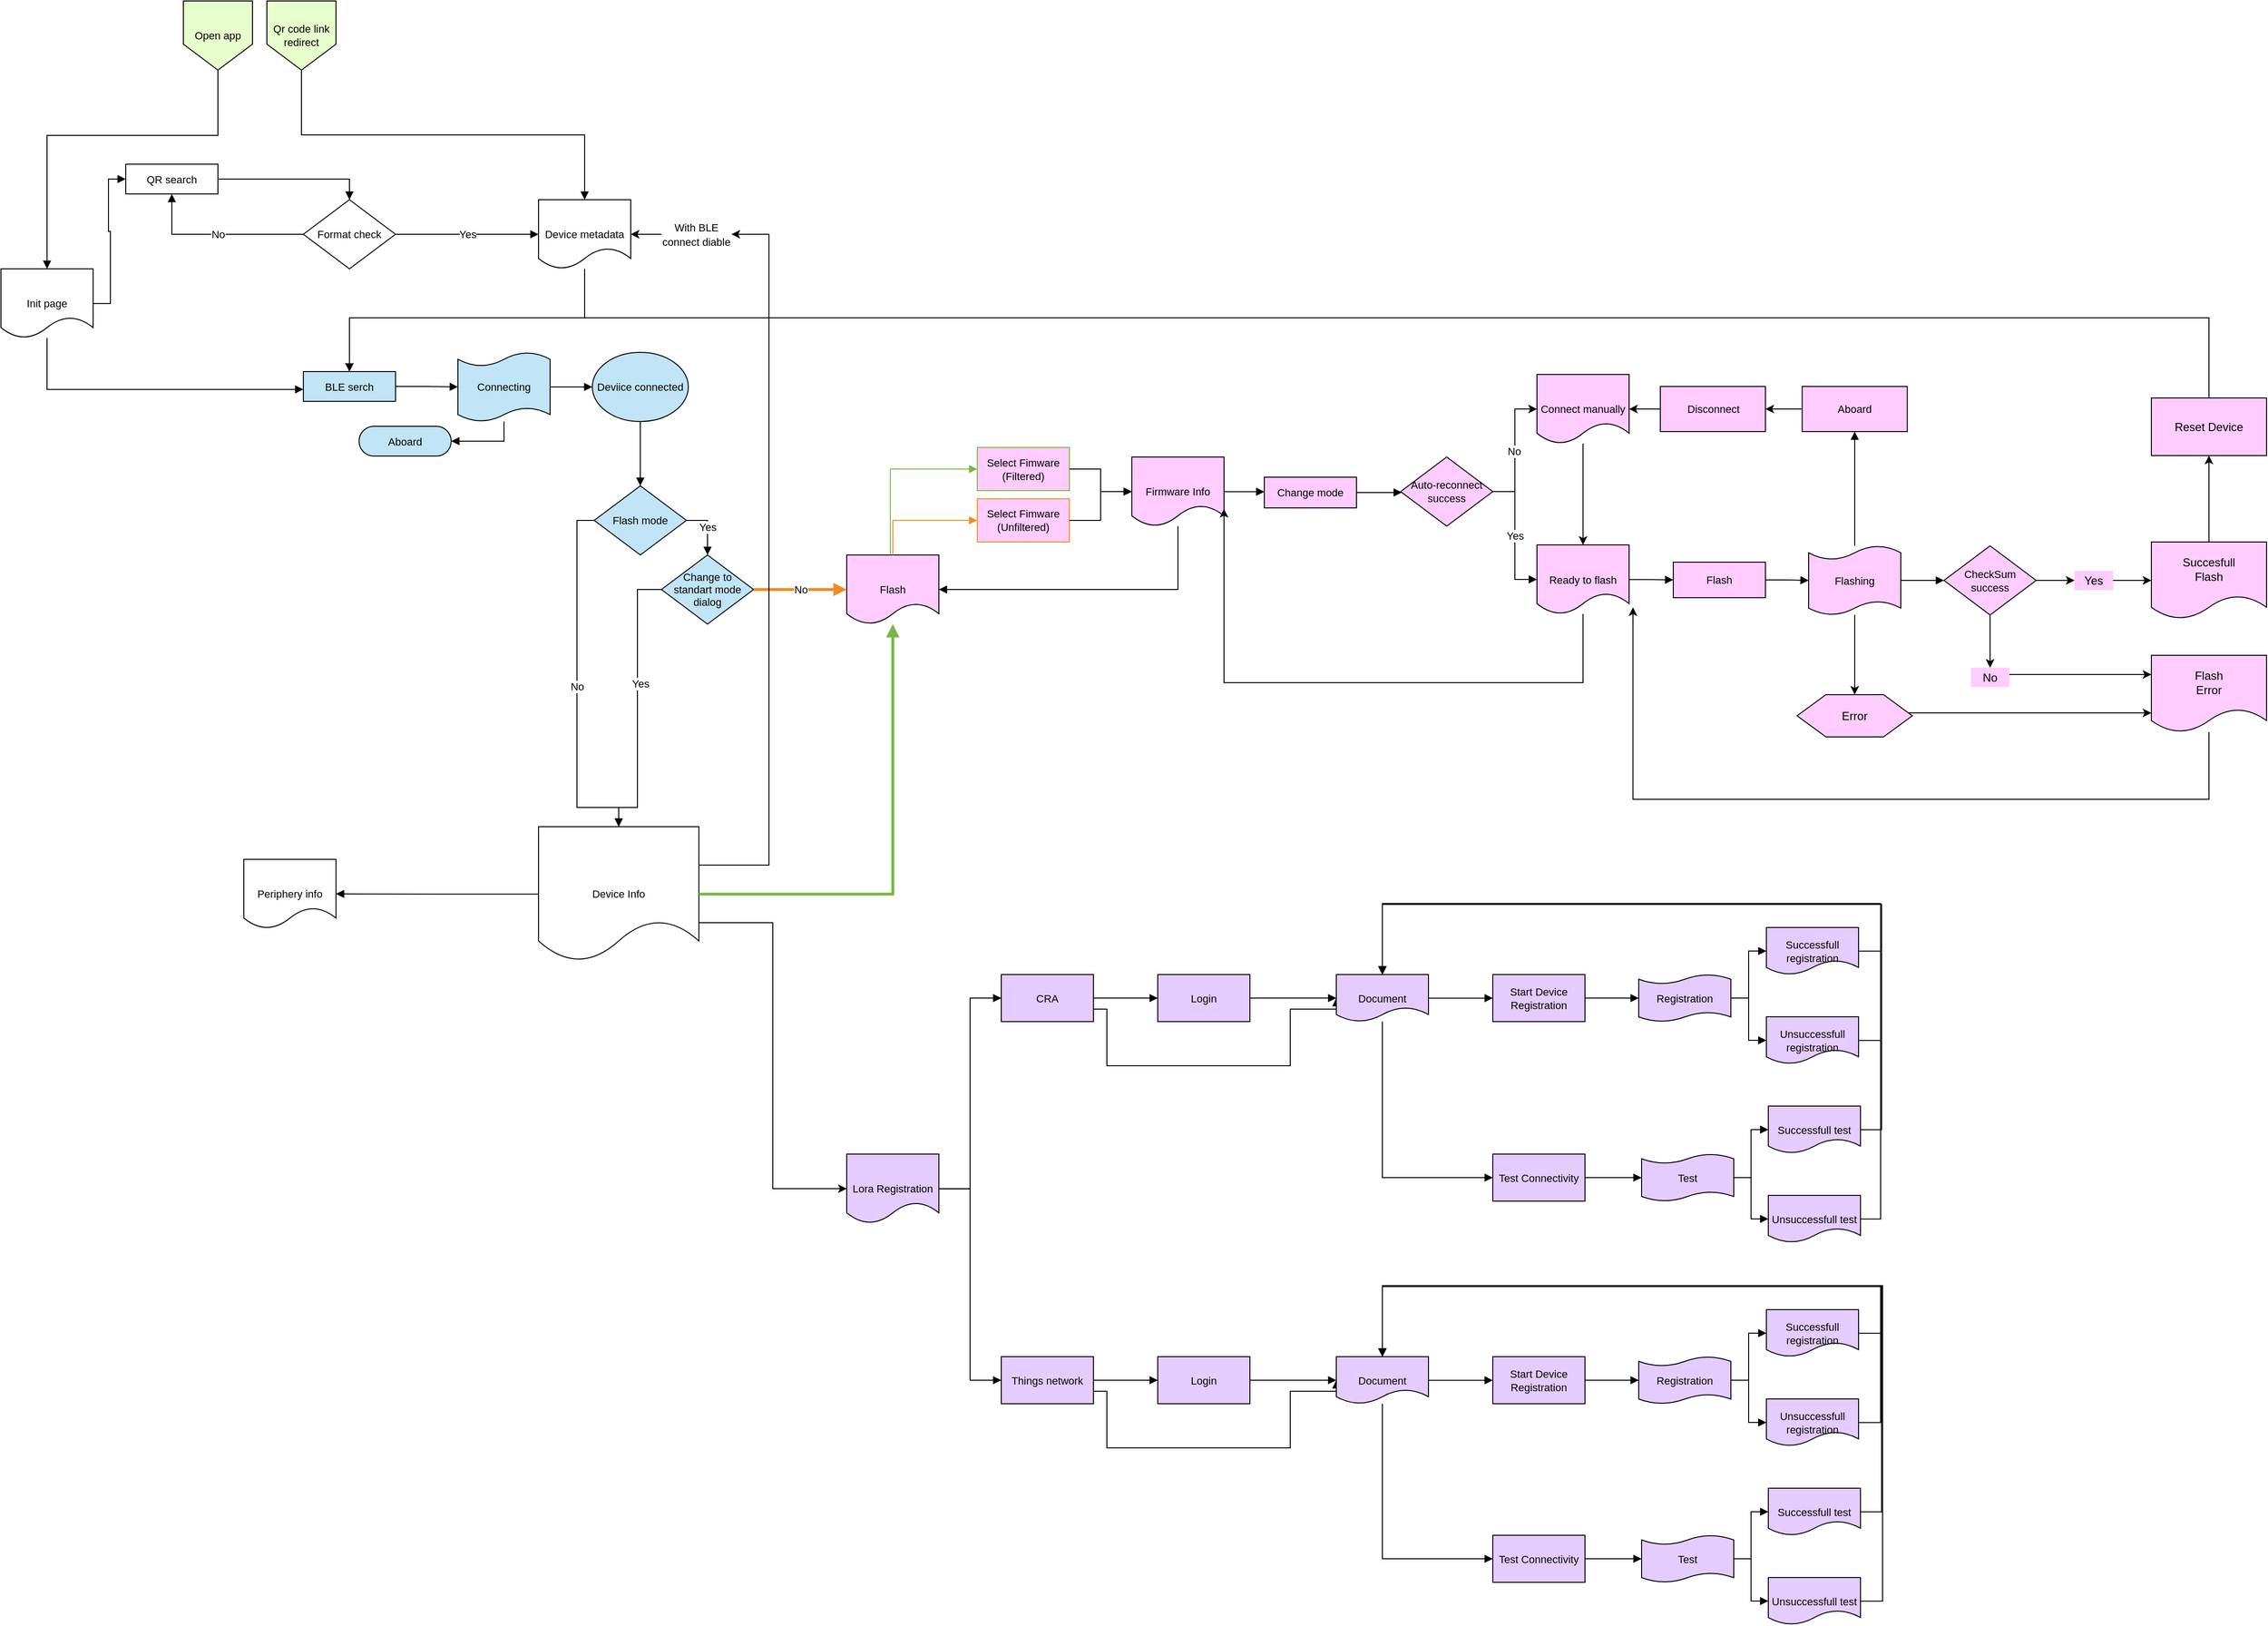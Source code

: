 <mxfile version="13.7.5" type="github">
  <diagram id="C5RBs43oDa-KdzZeNtuy" name="Page-1">
    <mxGraphModel dx="2370" dy="2411" grid="1" gridSize="10" guides="1" tooltips="1" connect="1" arrows="1" fold="1" page="1" pageScale="1" pageWidth="827" pageHeight="1169" math="0" shadow="0">
      <root>
        <mxCell id="WIyWlLk6GJQsqaUBKTNV-0" />
        <mxCell id="WIyWlLk6GJQsqaUBKTNV-1" parent="WIyWlLk6GJQsqaUBKTNV-0" />
        <UserObject label="Open app" lucidchartObjectId="gAb16.dE1i8r" id="GL6hUhirYXwNvFaNPU7j-0">
          <mxCell style="html=1;whiteSpace=wrap;shape=offPageConnector;fontSize=11;fontColor=#000000;spacing=3;strokeOpacity=100;fillColor=#E6FFCC;" parent="WIyWlLk6GJQsqaUBKTNV-1" vertex="1">
            <mxGeometry x="330" y="-90" width="72" height="72" as="geometry" />
          </mxCell>
        </UserObject>
        <UserObject label="" lucidchartObjectId="pAb1qJruv8-w" id="GL6hUhirYXwNvFaNPU7j-1">
          <mxCell style="html=1;jettySize=18;fontSize=11;strokeOpacity=100;rounded=1;arcSize=0;edgeStyle=orthogonalEdgeStyle;startArrow=none;;endArrow=block;endFill=1;;exitX=0.5;exitY=1.011;exitPerimeter=1;entryX=0.5;entryY=-0.008;entryPerimeter=1;" parent="WIyWlLk6GJQsqaUBKTNV-1" source="GL6hUhirYXwNvFaNPU7j-0" target="GL6hUhirYXwNvFaNPU7j-3" edge="1">
            <mxGeometry width="100" height="100" relative="1" as="geometry">
              <Array as="points">
                <mxPoint x="366" y="50" />
                <mxPoint x="188" y="50" />
              </Array>
            </mxGeometry>
          </mxCell>
        </UserObject>
        <UserObject label="Init page" lucidchartObjectId="REb1Mheu8V~K" id="GL6hUhirYXwNvFaNPU7j-3">
          <mxCell style="html=1;whiteSpace=wrap;shape=document;fontSize=11;fontColor=#000000;spacing=3;strokeOpacity=100;" parent="WIyWlLk6GJQsqaUBKTNV-1" vertex="1">
            <mxGeometry x="140" y="189" width="96" height="72" as="geometry" />
          </mxCell>
        </UserObject>
        <UserObject label="" lucidchartObjectId="WEb1L68Dy2zB" id="GL6hUhirYXwNvFaNPU7j-4">
          <mxCell style="html=1;jettySize=18;fontSize=11;strokeOpacity=100;rounded=1;arcSize=0;edgeStyle=orthogonalEdgeStyle;startArrow=none;;endArrow=block;endFill=1;;exitX=0.5;exitY=0.924;exitPerimeter=1;entryX=-0.006;entryY=0.6;entryPerimeter=1;" parent="WIyWlLk6GJQsqaUBKTNV-1" source="GL6hUhirYXwNvFaNPU7j-3" target="GL6hUhirYXwNvFaNPU7j-20" edge="1">
            <mxGeometry width="100" height="100" relative="1" as="geometry">
              <Array as="points" />
            </mxGeometry>
          </mxCell>
        </UserObject>
        <mxCell id="QTXxaZ0U23KRBkYtwmUl-102" style="edgeStyle=orthogonalEdgeStyle;rounded=0;orthogonalLoop=1;jettySize=auto;html=1;entryX=0;entryY=0.5;entryDx=0;entryDy=0;fillColor=#FFCCFF;" parent="WIyWlLk6GJQsqaUBKTNV-1" source="GL6hUhirYXwNvFaNPU7j-6" target="QTXxaZ0U23KRBkYtwmUl-47" edge="1">
          <mxGeometry relative="1" as="geometry">
            <Array as="points">
              <mxPoint x="944" y="870" />
              <mxPoint x="944" y="1147" />
            </Array>
          </mxGeometry>
        </mxCell>
        <UserObject label="Device Info" lucidchartObjectId="RGb114vR2Q3K" id="GL6hUhirYXwNvFaNPU7j-6">
          <mxCell style="html=1;whiteSpace=wrap;shape=document;fontSize=11;fontColor=#000000;spacing=3;strokeOpacity=100;" parent="WIyWlLk6GJQsqaUBKTNV-1" vertex="1">
            <mxGeometry x="700" y="770" width="167" height="140" as="geometry" />
          </mxCell>
        </UserObject>
        <UserObject label="" lucidchartObjectId="VSb1d301da79" id="GL6hUhirYXwNvFaNPU7j-7">
          <mxCell style="html=1;jettySize=18;fontSize=11;strokeOpacity=100;rounded=1;arcSize=0;edgeStyle=orthogonalEdgeStyle;startArrow=none;;endArrow=block;endFill=1;;exitX=1.006;exitY=0.502;exitPerimeter=1;entryX=-0.006;entryY=0.5;entryPerimeter=1;" parent="WIyWlLk6GJQsqaUBKTNV-1" source="GL6hUhirYXwNvFaNPU7j-3" target="GL6hUhirYXwNvFaNPU7j-8" edge="1">
            <mxGeometry width="100" height="100" relative="1" as="geometry">
              <Array as="points" />
            </mxGeometry>
          </mxCell>
        </UserObject>
        <UserObject label="QR search" lucidchartObjectId="XSb1YqleU.F." id="GL6hUhirYXwNvFaNPU7j-8">
          <mxCell style="html=1;whiteSpace=wrap;;fontSize=11;fontColor=#000000;spacing=3;strokeOpacity=100;" parent="WIyWlLk6GJQsqaUBKTNV-1" vertex="1">
            <mxGeometry x="270" y="80" width="96" height="31" as="geometry" />
          </mxCell>
        </UserObject>
        <UserObject label="" lucidchartObjectId="0Vb1QZsqYDrt" id="GL6hUhirYXwNvFaNPU7j-9">
          <mxCell style="html=1;jettySize=18;fontSize=11;strokeOpacity=100;rounded=1;arcSize=0;edgeStyle=orthogonalEdgeStyle;startArrow=none;;endArrow=block;endFill=1;;exitX=1.006;exitY=0.5;exitPerimeter=1;entryX=0.5;entryY=-0.01;entryPerimeter=1;" parent="WIyWlLk6GJQsqaUBKTNV-1" source="GL6hUhirYXwNvFaNPU7j-8" target="GL6hUhirYXwNvFaNPU7j-25" edge="1">
            <mxGeometry width="100" height="100" relative="1" as="geometry">
              <Array as="points" />
            </mxGeometry>
          </mxCell>
        </UserObject>
        <UserObject label="Device metadata" lucidchartObjectId="2Vb1.4ObYA0H" id="GL6hUhirYXwNvFaNPU7j-10">
          <mxCell style="html=1;whiteSpace=wrap;shape=document;fontSize=11;fontColor=#000000;spacing=3;strokeOpacity=100;" parent="WIyWlLk6GJQsqaUBKTNV-1" vertex="1">
            <mxGeometry x="700" y="117" width="96" height="72" as="geometry" />
          </mxCell>
        </UserObject>
        <UserObject label="" lucidchartObjectId="XWb1~2wCB0hz" id="GL6hUhirYXwNvFaNPU7j-11">
          <mxCell style="html=1;jettySize=18;fontSize=11;strokeOpacity=100;rounded=1;arcSize=0;edgeStyle=orthogonalEdgeStyle;startArrow=none;;endArrow=block;endFill=1;;exitX=0.5;exitY=0.924;exitPerimeter=1;entryX=0.5;entryY=-0.019;entryPerimeter=1;" parent="WIyWlLk6GJQsqaUBKTNV-1" source="GL6hUhirYXwNvFaNPU7j-10" target="GL6hUhirYXwNvFaNPU7j-20" edge="1">
            <mxGeometry width="100" height="100" relative="1" as="geometry">
              <Array as="points">
                <mxPoint x="748" y="240" />
                <mxPoint x="503" y="240" />
              </Array>
            </mxGeometry>
          </mxCell>
        </UserObject>
        <UserObject label="" lucidchartObjectId="WZb1zGybYWFF" id="GL6hUhirYXwNvFaNPU7j-14">
          <mxCell style="html=1;jettySize=18;fontSize=11;strokeColor=#7ab648;strokeOpacity=100;strokeWidth=3;rounded=1;arcSize=0;edgeStyle=orthogonalEdgeStyle;startArrow=none;;endArrow=block;endFill=1;;exitX=1.006;exitY=0.502;exitPerimeter=1;entryX=0.5;entryY=0.924;entryPerimeter=1;" parent="WIyWlLk6GJQsqaUBKTNV-1" source="GL6hUhirYXwNvFaNPU7j-6" target="GL6hUhirYXwNvFaNPU7j-13" edge="1">
            <mxGeometry width="100" height="100" relative="1" as="geometry">
              <Array as="points">
                <mxPoint x="1069" y="840" />
              </Array>
            </mxGeometry>
          </mxCell>
        </UserObject>
        <UserObject label="" lucidchartObjectId="n2b1Y6_v-S-W" id="GL6hUhirYXwNvFaNPU7j-15">
          <mxCell style="html=1;jettySize=18;fontSize=11;strokeOpacity=100;rounded=1;arcSize=0;edgeStyle=orthogonalEdgeStyle;startArrow=none;;endArrow=block;endFill=1;;exitX=-0.006;exitY=0.502;exitPerimeter=1;entryX=1.006;entryY=0.5;entryPerimeter=1;" parent="WIyWlLk6GJQsqaUBKTNV-1" source="GL6hUhirYXwNvFaNPU7j-6" target="GL6hUhirYXwNvFaNPU7j-16" edge="1">
            <mxGeometry width="100" height="100" relative="1" as="geometry">
              <Array as="points" />
            </mxGeometry>
          </mxCell>
        </UserObject>
        <UserObject label="Periphery info" lucidchartObjectId="r2b1MGmAWvip" id="GL6hUhirYXwNvFaNPU7j-16">
          <mxCell style="html=1;whiteSpace=wrap;shape=document;fontSize=11;fontColor=#000000;spacing=3;strokeOpacity=100;" parent="WIyWlLk6GJQsqaUBKTNV-1" vertex="1">
            <mxGeometry x="393" y="804" width="96" height="72" as="geometry" />
          </mxCell>
        </UserObject>
        <mxCell id="GL6hUhirYXwNvFaNPU7j-17" value="" style="group;dropTarget=0;" parent="WIyWlLk6GJQsqaUBKTNV-1" vertex="1">
          <mxGeometry x="455" y="276" width="257" height="108" as="geometry" />
        </mxCell>
        <UserObject label="Connecting" lucidchartObjectId="QBb1JAbWSNj~" id="GL6hUhirYXwNvFaNPU7j-18">
          <mxCell style="html=1;whiteSpace=wrap;shape=tape;size=0.2;fontSize=11;fontColor=#000000;spacing=3;strokeOpacity=100;fillOpacity=100;fillColor=#c1e4f7;" parent="GL6hUhirYXwNvFaNPU7j-17" vertex="1">
            <mxGeometry x="161" width="96" height="72" as="geometry" />
          </mxCell>
        </UserObject>
        <UserObject label="Aboard" lucidchartObjectId="hYb1lBM8qsY-" id="GL6hUhirYXwNvFaNPU7j-19">
          <mxCell style="html=1;whiteSpace=wrap;rounded=1;arcSize=50;fontSize=11;fontColor=#000000;spacing=3;strokeOpacity=100;fillOpacity=100;fillColor=#c1e4f7;" parent="GL6hUhirYXwNvFaNPU7j-17" vertex="1">
            <mxGeometry x="58" y="77" width="96" height="31" as="geometry" />
          </mxCell>
        </UserObject>
        <UserObject label="BLE serch" lucidchartObjectId="DAb1opJ~t_yY" id="GL6hUhirYXwNvFaNPU7j-20">
          <mxCell style="html=1;whiteSpace=wrap;;fontSize=11;fontColor=#000000;spacing=3;strokeOpacity=100;fillOpacity=100;fillColor=#c1e4f7;" parent="GL6hUhirYXwNvFaNPU7j-17" vertex="1">
            <mxGeometry y="20" width="96" height="31" as="geometry" />
          </mxCell>
        </UserObject>
        <UserObject label="" lucidchartObjectId="HBb1jw3.Bp_y" id="GL6hUhirYXwNvFaNPU7j-2">
          <mxCell style="html=1;jettySize=18;fontSize=11;strokeOpacity=100;rounded=1;arcSize=0;edgeStyle=orthogonalEdgeStyle;startArrow=none;;endArrow=block;endFill=1;;exitX=1.006;exitY=0.5;exitPerimeter=1;entryX=-0.006;entryY=0.5;entryPerimeter=1;" parent="GL6hUhirYXwNvFaNPU7j-17" source="GL6hUhirYXwNvFaNPU7j-20" target="GL6hUhirYXwNvFaNPU7j-18" edge="1">
            <mxGeometry width="100" height="100" relative="1" as="geometry">
              <Array as="points" />
            </mxGeometry>
          </mxCell>
        </UserObject>
        <UserObject label="" lucidchartObjectId="cGb1ASjnTJVs" id="GL6hUhirYXwNvFaNPU7j-5">
          <mxCell style="html=1;jettySize=18;fontSize=11;strokeOpacity=100;rounded=1;arcSize=0;edgeStyle=orthogonalEdgeStyle;startArrow=none;;endArrow=block;endFill=1;;exitX=0.5;exitY=0.924;exitPerimeter=1;entryX=1.006;entryY=0.5;entryPerimeter=1;" parent="GL6hUhirYXwNvFaNPU7j-17" source="GL6hUhirYXwNvFaNPU7j-18" target="GL6hUhirYXwNvFaNPU7j-19" edge="1">
            <mxGeometry width="100" height="100" relative="1" as="geometry">
              <Array as="points" />
            </mxGeometry>
          </mxCell>
        </UserObject>
        <UserObject label="Qr code link redirect" lucidchartObjectId="x6b1XUzFKJgQ" id="GL6hUhirYXwNvFaNPU7j-21">
          <mxCell style="html=1;whiteSpace=wrap;shape=offPageConnector;fontSize=11;fontColor=#000000;spacing=3;strokeOpacity=100;fillColor=#E6FFCC;" parent="WIyWlLk6GJQsqaUBKTNV-1" vertex="1">
            <mxGeometry x="417" y="-90" width="72" height="72" as="geometry" />
          </mxCell>
        </UserObject>
        <UserObject label="" lucidchartObjectId="A6b1VVpGgA1R" id="GL6hUhirYXwNvFaNPU7j-22">
          <mxCell style="html=1;jettySize=18;fontSize=11;strokeOpacity=100;rounded=1;arcSize=0;edgeStyle=orthogonalEdgeStyle;startArrow=none;;endArrow=block;endFill=1;;exitX=0.5;exitY=1.011;exitPerimeter=1;entryX=0.5;entryY=-0.008;entryPerimeter=1;" parent="WIyWlLk6GJQsqaUBKTNV-1" source="GL6hUhirYXwNvFaNPU7j-21" target="GL6hUhirYXwNvFaNPU7j-10" edge="1">
            <mxGeometry width="100" height="100" relative="1" as="geometry">
              <Array as="points" />
            </mxGeometry>
          </mxCell>
        </UserObject>
        <UserObject label="Flash mode" lucidchartObjectId="xkc1F3SRqymh" id="GL6hUhirYXwNvFaNPU7j-24">
          <mxCell style="html=1;whiteSpace=wrap;rhombus;fontSize=11;fontColor=#000000;spacing=3;strokeOpacity=100;fillOpacity=100;fillColor=#c1e4f7;" parent="WIyWlLk6GJQsqaUBKTNV-1" vertex="1">
            <mxGeometry x="758" y="415" width="96" height="72" as="geometry" />
          </mxCell>
        </UserObject>
        <UserObject label="Format check" lucidchartObjectId="nlc1-krD1DWh" id="GL6hUhirYXwNvFaNPU7j-25">
          <mxCell style="html=1;whiteSpace=wrap;rhombus;fontSize=11;fontColor=#000000;spacing=3;strokeOpacity=100;" parent="WIyWlLk6GJQsqaUBKTNV-1" vertex="1">
            <mxGeometry x="455" y="117" width="96" height="72" as="geometry" />
          </mxCell>
        </UserObject>
        <UserObject label="" lucidchartObjectId="gmc12S9NR1w8" id="GL6hUhirYXwNvFaNPU7j-26">
          <mxCell style="html=1;jettySize=18;fontSize=11;fontColor=#000000;strokeOpacity=100;rounded=1;arcSize=0;edgeStyle=orthogonalEdgeStyle;startArrow=none;;endArrow=block;endFill=1;;exitX=1.01;exitY=0.5;exitPerimeter=1;entryX=-0.006;entryY=0.5;entryPerimeter=1;" parent="WIyWlLk6GJQsqaUBKTNV-1" source="GL6hUhirYXwNvFaNPU7j-25" target="GL6hUhirYXwNvFaNPU7j-10" edge="1">
            <mxGeometry width="100" height="100" relative="1" as="geometry">
              <Array as="points" />
            </mxGeometry>
          </mxCell>
        </UserObject>
        <mxCell id="GL6hUhirYXwNvFaNPU7j-27" value="Yes" style="text;html=1;resizable=0;labelBackgroundColor=#ffffff;align=center;verticalAlign=middle;fontColor=#000000;;fontSize=11;" parent="GL6hUhirYXwNvFaNPU7j-26" vertex="1">
          <mxGeometry relative="1" as="geometry" />
        </mxCell>
        <UserObject label="" lucidchartObjectId="pmc1G.q.DRIs" id="GL6hUhirYXwNvFaNPU7j-28">
          <mxCell style="html=1;jettySize=18;fontSize=11;fontColor=#000000;strokeOpacity=100;rounded=1;arcSize=0;edgeStyle=orthogonalEdgeStyle;startArrow=none;;endArrow=block;endFill=1;;exitX=-0.01;exitY=0.5;exitPerimeter=1;entryX=0.5;entryY=1.019;entryPerimeter=1;" parent="WIyWlLk6GJQsqaUBKTNV-1" source="GL6hUhirYXwNvFaNPU7j-25" target="GL6hUhirYXwNvFaNPU7j-8" edge="1">
            <mxGeometry width="100" height="100" relative="1" as="geometry">
              <Array as="points" />
            </mxGeometry>
          </mxCell>
        </UserObject>
        <mxCell id="GL6hUhirYXwNvFaNPU7j-29" value="No" style="text;html=1;resizable=0;labelBackgroundColor=#ffffff;align=center;verticalAlign=middle;fontColor=#000000;;fontSize=11;" parent="GL6hUhirYXwNvFaNPU7j-28" vertex="1">
          <mxGeometry relative="1" as="geometry" />
        </mxCell>
        <UserObject label="Change to standart mode dialog" lucidchartObjectId="Nnc1_WtVSHU~" id="GL6hUhirYXwNvFaNPU7j-30">
          <mxCell style="html=1;whiteSpace=wrap;rhombus;fontSize=11;fontColor=#000000;spacing=3;strokeOpacity=100;fillOpacity=100;fillColor=#c1e4f7;" parent="WIyWlLk6GJQsqaUBKTNV-1" vertex="1">
            <mxGeometry x="828" y="487" width="96" height="72" as="geometry" />
          </mxCell>
        </UserObject>
        <UserObject label="" lucidchartObjectId="foc1iDQExSN_" id="GL6hUhirYXwNvFaNPU7j-31">
          <mxCell style="html=1;jettySize=18;fontSize=11;fontColor=#000000;strokeOpacity=100;rounded=1;arcSize=0;edgeStyle=orthogonalEdgeStyle;startArrow=none;;endArrow=block;endFill=1;;exitX=1.01;exitY=0.5;exitPerimeter=1;entryX=0.5;entryY=-0.01;entryPerimeter=1;" parent="WIyWlLk6GJQsqaUBKTNV-1" source="GL6hUhirYXwNvFaNPU7j-24" target="GL6hUhirYXwNvFaNPU7j-30" edge="1">
            <mxGeometry width="100" height="100" relative="1" as="geometry">
              <Array as="points" />
            </mxGeometry>
          </mxCell>
        </UserObject>
        <mxCell id="GL6hUhirYXwNvFaNPU7j-32" value="Yes" style="text;html=1;resizable=0;labelBackgroundColor=#ffffff;align=center;verticalAlign=middle;fontColor=#000000;;fontSize=11;" parent="GL6hUhirYXwNvFaNPU7j-31" vertex="1">
          <mxGeometry relative="1" as="geometry" />
        </mxCell>
        <UserObject label="" lucidchartObjectId="7oc1d.k-DmCl" id="GL6hUhirYXwNvFaNPU7j-33">
          <mxCell style="html=1;jettySize=18;fontSize=11;fontColor=#000000;strokeOpacity=100;rounded=1;arcSize=0;edgeStyle=orthogonalEdgeStyle;startArrow=none;;endArrow=block;endFill=1;;exitX=-0.01;exitY=0.5;exitPerimeter=1;entryX=0.5;entryY=-0.008;entryPerimeter=1;" parent="WIyWlLk6GJQsqaUBKTNV-1" source="GL6hUhirYXwNvFaNPU7j-24" target="GL6hUhirYXwNvFaNPU7j-6" edge="1">
            <mxGeometry width="100" height="100" relative="1" as="geometry">
              <Array as="points">
                <mxPoint x="740" y="451" />
                <mxPoint x="740" y="750" />
                <mxPoint x="783" y="750" />
              </Array>
            </mxGeometry>
          </mxCell>
        </UserObject>
        <mxCell id="GL6hUhirYXwNvFaNPU7j-34" value="No" style="text;html=1;resizable=0;labelBackgroundColor=#ffffff;align=center;verticalAlign=middle;fontColor=#000000;;fontSize=11;" parent="GL6hUhirYXwNvFaNPU7j-33" vertex="1">
          <mxGeometry relative="1" as="geometry" />
        </mxCell>
        <UserObject label="" lucidchartObjectId="cpc1Rk8ihCmp" id="GL6hUhirYXwNvFaNPU7j-35">
          <mxCell style="html=1;jettySize=18;fontSize=11;fontColor=#000000;strokeOpacity=100;rounded=1;arcSize=0;edgeStyle=orthogonalEdgeStyle;startArrow=none;;endArrow=block;endFill=1;;exitX=-0.01;exitY=0.5;exitPerimeter=1;entryX=0.5;entryY=-0.008;entryPerimeter=1;" parent="WIyWlLk6GJQsqaUBKTNV-1" source="GL6hUhirYXwNvFaNPU7j-30" target="GL6hUhirYXwNvFaNPU7j-6" edge="1">
            <mxGeometry width="100" height="100" relative="1" as="geometry">
              <Array as="points">
                <mxPoint x="803" y="523" />
                <mxPoint x="803" y="750" />
                <mxPoint x="783" y="750" />
              </Array>
            </mxGeometry>
          </mxCell>
        </UserObject>
        <mxCell id="GL6hUhirYXwNvFaNPU7j-36" value="Yes" style="text;html=1;resizable=0;labelBackgroundColor=#ffffff;align=center;verticalAlign=middle;fontColor=#000000;;fontSize=11;" parent="GL6hUhirYXwNvFaNPU7j-35" vertex="1">
          <mxGeometry x="-0.284" relative="1" as="geometry">
            <mxPoint x="3" y="17.86" as="offset" />
          </mxGeometry>
        </mxCell>
        <UserObject label="" lucidchartObjectId="xpc1-6ZbTqgh" id="GL6hUhirYXwNvFaNPU7j-37">
          <mxCell style="html=1;jettySize=18;fontSize=11;fontColor=#000000;strokeColor=#ef8d22;strokeOpacity=100;strokeWidth=3;rounded=1;arcSize=0;edgeStyle=orthogonalEdgeStyle;startArrow=none;;endArrow=block;endFill=1;;exitX=1.01;exitY=0.5;exitPerimeter=1;entryX=-0.006;entryY=0.5;entryPerimeter=1;" parent="WIyWlLk6GJQsqaUBKTNV-1" source="GL6hUhirYXwNvFaNPU7j-30" target="GL6hUhirYXwNvFaNPU7j-13" edge="1">
            <mxGeometry width="100" height="100" relative="1" as="geometry">
              <Array as="points" />
            </mxGeometry>
          </mxCell>
        </UserObject>
        <mxCell id="GL6hUhirYXwNvFaNPU7j-38" value="No" style="text;html=1;resizable=0;labelBackgroundColor=#ffffff;align=center;verticalAlign=middle;fontColor=#000000;;fontSize=11;" parent="GL6hUhirYXwNvFaNPU7j-37" vertex="1">
          <mxGeometry relative="1" as="geometry" />
        </mxCell>
        <UserObject label="" lucidchartObjectId="5zc1fo68J_dF" id="GL6hUhirYXwNvFaNPU7j-51">
          <mxCell style="html=1;jettySize=18;fontSize=11;strokeOpacity=100;rounded=1;arcSize=0;edgeStyle=orthogonalEdgeStyle;startArrow=none;;endArrow=block;endFill=1;;exitX=1.006;exitY=0.5;exitPerimeter=1;entryX=-0.006;entryY=0.5;entryPerimeter=1;" parent="WIyWlLk6GJQsqaUBKTNV-1" source="GL6hUhirYXwNvFaNPU7j-18" target="GL6hUhirYXwNvFaNPU7j-52" edge="1">
            <mxGeometry width="100" height="100" relative="1" as="geometry">
              <Array as="points" />
            </mxGeometry>
          </mxCell>
        </UserObject>
        <UserObject label="Deviice connected" lucidchartObjectId="hAc1BbnnDQS3" id="GL6hUhirYXwNvFaNPU7j-52">
          <mxCell style="html=1;whiteSpace=wrap;ellipse;fontSize=11;fontColor=#000000;spacing=3;strokeOpacity=100;fillOpacity=100;fillColor=#c1e4f7;" parent="WIyWlLk6GJQsqaUBKTNV-1" vertex="1">
            <mxGeometry x="756" y="276" width="100" height="72" as="geometry" />
          </mxCell>
        </UserObject>
        <UserObject label="" lucidchartObjectId="PAc1war852pi" id="GL6hUhirYXwNvFaNPU7j-53">
          <mxCell style="html=1;jettySize=18;fontSize=11;strokeOpacity=100;rounded=1;arcSize=0;edgeStyle=orthogonalEdgeStyle;startArrow=none;;endArrow=block;endFill=1;;exitX=0.5;exitY=1.008;exitPerimeter=1;entryX=0.5;entryY=-0.01;entryPerimeter=1;" parent="WIyWlLk6GJQsqaUBKTNV-1" source="GL6hUhirYXwNvFaNPU7j-52" target="GL6hUhirYXwNvFaNPU7j-24" edge="1">
            <mxGeometry width="100" height="100" relative="1" as="geometry">
              <Array as="points" />
            </mxGeometry>
          </mxCell>
        </UserObject>
        <mxCell id="QTXxaZ0U23KRBkYtwmUl-1" style="edgeStyle=orthogonalEdgeStyle;rounded=0;orthogonalLoop=1;jettySize=auto;html=1;entryX=1;entryY=0.5;entryDx=0;entryDy=0;" parent="WIyWlLk6GJQsqaUBKTNV-1" source="QTXxaZ0U23KRBkYtwmUl-2" target="GL6hUhirYXwNvFaNPU7j-10" edge="1">
          <mxGeometry relative="1" as="geometry">
            <mxPoint x="828" y="696" as="sourcePoint" />
            <mxPoint x="928" y="153" as="targetPoint" />
            <Array as="points" />
          </mxGeometry>
        </mxCell>
        <mxCell id="QTXxaZ0U23KRBkYtwmUl-2" value="&lt;span style=&quot;font-size: 11px&quot;&gt;With BLE connect diable&lt;/span&gt;" style="text;html=1;strokeColor=none;fillColor=none;align=center;verticalAlign=middle;whiteSpace=wrap;rounded=0;" parent="WIyWlLk6GJQsqaUBKTNV-1" vertex="1">
          <mxGeometry x="828" y="143" width="73" height="20" as="geometry" />
        </mxCell>
        <mxCell id="QTXxaZ0U23KRBkYtwmUl-5" style="edgeStyle=orthogonalEdgeStyle;rounded=0;orthogonalLoop=1;jettySize=auto;html=1;entryX=1;entryY=0.5;entryDx=0;entryDy=0;" parent="WIyWlLk6GJQsqaUBKTNV-1" source="GL6hUhirYXwNvFaNPU7j-6" target="QTXxaZ0U23KRBkYtwmUl-2" edge="1">
          <mxGeometry relative="1" as="geometry">
            <mxPoint x="828" y="696" as="sourcePoint" />
            <mxPoint x="796" y="153" as="targetPoint" />
            <Array as="points">
              <mxPoint x="940" y="810" />
              <mxPoint x="940" y="153" />
            </Array>
          </mxGeometry>
        </mxCell>
        <mxCell id="QTXxaZ0U23KRBkYtwmUl-29" style="edgeStyle=orthogonalEdgeStyle;rounded=0;orthogonalLoop=1;jettySize=auto;html=1;entryX=0.5;entryY=0;entryDx=0;entryDy=0;exitX=0.5;exitY=0;exitDx=0;exitDy=0;" parent="WIyWlLk6GJQsqaUBKTNV-1" source="QtRTBiVsF2kC1kGNGl5h-93" target="GL6hUhirYXwNvFaNPU7j-20" edge="1">
          <mxGeometry relative="1" as="geometry">
            <Array as="points">
              <mxPoint x="2440" y="240" />
              <mxPoint x="503" y="240" />
            </Array>
            <mxPoint x="2440" y="359" as="sourcePoint" />
          </mxGeometry>
        </mxCell>
        <mxCell id="QTXxaZ0U23KRBkYtwmUl-44" value="" style="group" parent="WIyWlLk6GJQsqaUBKTNV-1" vertex="1" connectable="0">
          <mxGeometry x="1021" y="280" width="1479" height="370" as="geometry" />
        </mxCell>
        <UserObject label="Flash" lucidchartObjectId="cZb11DL4E6sH" id="GL6hUhirYXwNvFaNPU7j-13">
          <mxCell style="html=1;whiteSpace=wrap;shape=document;fontSize=11;fontColor=#000000;spacing=3;strokeOpacity=100;fillOpacity=100;fillColor=#FFCCFF;" parent="QTXxaZ0U23KRBkYtwmUl-44" vertex="1">
            <mxGeometry y="207" width="96" height="72" as="geometry" />
          </mxCell>
        </UserObject>
        <UserObject label="" lucidchartObjectId="nsc1xcLN2bXH" id="GL6hUhirYXwNvFaNPU7j-39">
          <mxCell style="html=1;jettySize=18;fontSize=11;strokeColor=#7ab648;strokeOpacity=100;rounded=1;arcSize=0;edgeStyle=orthogonalEdgeStyle;startArrow=none;;endArrow=block;endFill=1;;exitX=0.473;exitY=-0.008;exitPerimeter=1;entryX=-0.006;entryY=0.5;entryPerimeter=1;fillColor=#FFCCFF;" parent="QTXxaZ0U23KRBkYtwmUl-44" source="GL6hUhirYXwNvFaNPU7j-13" target="GL6hUhirYXwNvFaNPU7j-40" edge="1">
            <mxGeometry width="100" height="100" relative="1" as="geometry">
              <Array as="points" />
            </mxGeometry>
          </mxCell>
        </UserObject>
        <UserObject label="Select Fimware (Filtered)" lucidchartObjectId="Fsc14VxkzKG2" id="GL6hUhirYXwNvFaNPU7j-40">
          <mxCell style="html=1;whiteSpace=wrap;;fontSize=11;fontColor=#000000;spacing=3;strokeColor=#7ab648;strokeOpacity=100;fillOpacity=100;fillColor=#FFCCFF;" parent="QTXxaZ0U23KRBkYtwmUl-44" vertex="1">
            <mxGeometry x="136" y="95" width="96" height="45" as="geometry" />
          </mxCell>
        </UserObject>
        <UserObject label="" lucidchartObjectId="qtc1_cxxaG6d" id="GL6hUhirYXwNvFaNPU7j-41">
          <mxCell style="html=1;jettySize=18;fontSize=11;strokeOpacity=100;rounded=1;arcSize=0;edgeStyle=orthogonalEdgeStyle;startArrow=none;;endArrow=block;endFill=1;;exitX=1.006;exitY=0.5;exitPerimeter=1;entryX=-0.006;entryY=0.5;entryPerimeter=1;fillColor=#FFCCFF;" parent="QTXxaZ0U23KRBkYtwmUl-44" source="GL6hUhirYXwNvFaNPU7j-40" target="GL6hUhirYXwNvFaNPU7j-58" edge="1">
            <mxGeometry width="100" height="100" relative="1" as="geometry">
              <Array as="points" />
            </mxGeometry>
          </mxCell>
        </UserObject>
        <UserObject label="Change mode" lucidchartObjectId="stc146HHgeyq" id="GL6hUhirYXwNvFaNPU7j-42">
          <mxCell style="html=1;whiteSpace=wrap;;fontSize=11;fontColor=#000000;spacing=3;strokeOpacity=100;fillOpacity=100;fillColor=#FFCCFF;" parent="QTXxaZ0U23KRBkYtwmUl-44" vertex="1">
            <mxGeometry x="435" y="126" width="96" height="32" as="geometry" />
          </mxCell>
        </UserObject>
        <UserObject label="" lucidchartObjectId="Utc1b4t28WSP" id="GL6hUhirYXwNvFaNPU7j-43">
          <mxCell style="html=1;jettySize=18;fontSize=11;strokeOpacity=100;rounded=1;arcSize=0;edgeStyle=orthogonalEdgeStyle;startArrow=none;;endArrow=block;endFill=1;;exitX=1.006;exitY=0.5;exitPerimeter=1;entryX=0.003;entryY=0.513;entryPerimeter=1;fillColor=#FFCCFF;" parent="QTXxaZ0U23KRBkYtwmUl-44" source="GL6hUhirYXwNvFaNPU7j-42" target="GL6hUhirYXwNvFaNPU7j-47" edge="1">
            <mxGeometry width="100" height="100" relative="1" as="geometry">
              <Array as="points" />
            </mxGeometry>
          </mxCell>
        </UserObject>
        <UserObject label="Select Fimware  (Unfiltered)" lucidchartObjectId="Ovc1moxMp1Z." id="GL6hUhirYXwNvFaNPU7j-44">
          <mxCell style="html=1;whiteSpace=wrap;;fontSize=11;fontColor=#000000;spacing=3;strokeColor=#ef8d22;strokeOpacity=100;fillOpacity=100;fillColor=#FFCCFF;" parent="QTXxaZ0U23KRBkYtwmUl-44" vertex="1">
            <mxGeometry x="136" y="148.5" width="96" height="45" as="geometry" />
          </mxCell>
        </UserObject>
        <UserObject label="" lucidchartObjectId="ewc1yRSpeSlj" id="GL6hUhirYXwNvFaNPU7j-45">
          <mxCell style="html=1;jettySize=18;fontSize=11;strokeColor=#ef8d22;strokeOpacity=100;rounded=1;arcSize=0;edgeStyle=orthogonalEdgeStyle;startArrow=none;;endArrow=block;endFill=1;;exitX=0.5;exitY=-0.008;exitPerimeter=1;entryX=-0.006;entryY=0.5;entryPerimeter=1;fillColor=#FFCCFF;" parent="QTXxaZ0U23KRBkYtwmUl-44" source="GL6hUhirYXwNvFaNPU7j-13" target="GL6hUhirYXwNvFaNPU7j-44" edge="1">
            <mxGeometry width="100" height="100" relative="1" as="geometry">
              <Array as="points" />
            </mxGeometry>
          </mxCell>
        </UserObject>
        <UserObject label="" lucidchartObjectId="6wc1sW5~_4n2" id="GL6hUhirYXwNvFaNPU7j-46">
          <mxCell style="html=1;jettySize=18;fontSize=11;strokeOpacity=100;rounded=1;arcSize=0;edgeStyle=orthogonalEdgeStyle;startArrow=none;;endArrow=block;endFill=1;;exitX=1.006;exitY=0.5;exitPerimeter=1;entryX=-0.006;entryY=0.5;entryPerimeter=1;fillColor=#FFCCFF;" parent="QTXxaZ0U23KRBkYtwmUl-44" source="GL6hUhirYXwNvFaNPU7j-44" target="GL6hUhirYXwNvFaNPU7j-58" edge="1">
            <mxGeometry width="100" height="100" relative="1" as="geometry">
              <Array as="points" />
            </mxGeometry>
          </mxCell>
        </UserObject>
        <mxCell id="QTXxaZ0U23KRBkYtwmUl-105" style="edgeStyle=orthogonalEdgeStyle;rounded=0;orthogonalLoop=1;jettySize=auto;html=1;entryX=0;entryY=0.5;entryDx=0;entryDy=0;fillColor=#E5CCFF;" parent="QTXxaZ0U23KRBkYtwmUl-44" source="GL6hUhirYXwNvFaNPU7j-47" target="QTXxaZ0U23KRBkYtwmUl-104" edge="1">
          <mxGeometry relative="1" as="geometry" />
        </mxCell>
        <mxCell id="QTXxaZ0U23KRBkYtwmUl-108" value="No" style="edgeLabel;html=1;align=center;verticalAlign=middle;resizable=0;points=[];" parent="QTXxaZ0U23KRBkYtwmUl-105" vertex="1" connectable="0">
          <mxGeometry x="-0.167" y="1" relative="1" as="geometry">
            <mxPoint y="-9.83" as="offset" />
          </mxGeometry>
        </mxCell>
        <UserObject label="Auto-reconnect success" lucidchartObjectId="3xc1WX~UaEFU" id="GL6hUhirYXwNvFaNPU7j-47">
          <mxCell style="html=1;whiteSpace=wrap;rhombus;fontSize=11;fontColor=#000000;spacing=3;strokeOpacity=100;fillOpacity=100;fillColor=#FFCCFF;" parent="QTXxaZ0U23KRBkYtwmUl-44" vertex="1">
            <mxGeometry x="577" y="105" width="96" height="72" as="geometry" />
          </mxCell>
        </UserObject>
        <UserObject label="" lucidchartObjectId="Jyc14iXMQ1WK" id="GL6hUhirYXwNvFaNPU7j-48">
          <mxCell style="html=1;jettySize=18;fontSize=11;fontColor=#000000;strokeOpacity=100;rounded=1;arcSize=0;edgeStyle=orthogonalEdgeStyle;startArrow=none;;endArrow=block;endFill=1;;exitX=1.01;exitY=0.5;exitPerimeter=1;entryX=-0.006;entryY=0.5;entryPerimeter=1;fillColor=#FFCCFF;" parent="QTXxaZ0U23KRBkYtwmUl-44" source="GL6hUhirYXwNvFaNPU7j-47" target="GL6hUhirYXwNvFaNPU7j-50" edge="1">
            <mxGeometry width="100" height="100" relative="1" as="geometry">
              <Array as="points" />
            </mxGeometry>
          </mxCell>
        </UserObject>
        <mxCell id="GL6hUhirYXwNvFaNPU7j-49" value="Yes" style="text;html=1;resizable=0;labelBackgroundColor=#ffffff;align=center;verticalAlign=middle;fontColor=#000000;;fontSize=11;fillColor=#FFCCFF;" parent="GL6hUhirYXwNvFaNPU7j-48" vertex="1">
          <mxGeometry relative="1" as="geometry" />
        </mxCell>
        <UserObject label="Ready to flash" lucidchartObjectId="7yc18Ew2O.3Y" id="GL6hUhirYXwNvFaNPU7j-50">
          <mxCell style="html=1;whiteSpace=wrap;shape=document;fontSize=11;fontColor=#000000;spacing=3;strokeOpacity=100;fillOpacity=100;fillColor=#FFCCFF;" parent="QTXxaZ0U23KRBkYtwmUl-44" vertex="1">
            <mxGeometry x="719" y="196.5" width="96" height="72" as="geometry" />
          </mxCell>
        </UserObject>
        <UserObject label="" lucidchartObjectId="mCc1Rg8p6Vao" id="GL6hUhirYXwNvFaNPU7j-54">
          <mxCell style="html=1;jettySize=18;fontSize=11;strokeOpacity=100;rounded=1;arcSize=0;edgeStyle=orthogonalEdgeStyle;startArrow=none;;endArrow=block;endFill=1;;exitX=1.006;exitY=0.502;exitPerimeter=1;entryX=-0.006;entryY=0.5;entryPerimeter=1;fillColor=#FFCCFF;" parent="QTXxaZ0U23KRBkYtwmUl-44" source="GL6hUhirYXwNvFaNPU7j-50" target="GL6hUhirYXwNvFaNPU7j-55" edge="1">
            <mxGeometry width="100" height="100" relative="1" as="geometry">
              <Array as="points" />
            </mxGeometry>
          </mxCell>
        </UserObject>
        <UserObject label="Flash" lucidchartObjectId="nCc1.QipA6w_" id="GL6hUhirYXwNvFaNPU7j-55">
          <mxCell style="html=1;whiteSpace=wrap;;fontSize=11;fontColor=#000000;spacing=3;strokeOpacity=100;fillOpacity=100;fillColor=#FFCCFF;" parent="QTXxaZ0U23KRBkYtwmUl-44" vertex="1">
            <mxGeometry x="861" y="214.5" width="96" height="37" as="geometry" />
          </mxCell>
        </UserObject>
        <UserObject label="" lucidchartObjectId="CCc1sbQ..XQR" id="GL6hUhirYXwNvFaNPU7j-56">
          <mxCell style="html=1;jettySize=18;fontSize=11;strokeOpacity=100;rounded=1;arcSize=0;edgeStyle=orthogonalEdgeStyle;startArrow=none;;endArrow=block;endFill=1;;exitX=1.006;exitY=0.5;exitPerimeter=1;entryX=-0.006;entryY=0.5;entryPerimeter=1;fillColor=#FFCCFF;" parent="QTXxaZ0U23KRBkYtwmUl-44" source="GL6hUhirYXwNvFaNPU7j-55" target="GL6hUhirYXwNvFaNPU7j-57" edge="1">
            <mxGeometry width="100" height="100" relative="1" as="geometry">
              <Array as="points" />
            </mxGeometry>
          </mxCell>
        </UserObject>
        <UserObject label="Flashing" lucidchartObjectId="HCc12ZpPw2o-" id="GL6hUhirYXwNvFaNPU7j-57">
          <mxCell style="html=1;whiteSpace=wrap;shape=tape;size=0.2;fontSize=11;fontColor=#000000;spacing=3;strokeOpacity=100;fillOpacity=100;fillColor=#FFCCFF;" parent="QTXxaZ0U23KRBkYtwmUl-44" vertex="1">
            <mxGeometry x="1002" y="197.5" width="96" height="72" as="geometry" />
          </mxCell>
        </UserObject>
        <UserObject label="Firmware Info" lucidchartObjectId="VDc1RfbanFJR" id="GL6hUhirYXwNvFaNPU7j-58">
          <mxCell style="html=1;whiteSpace=wrap;shape=document;fontSize=11;fontColor=#000000;spacing=3;strokeOpacity=100;fillColor=#FFCCFF;" parent="QTXxaZ0U23KRBkYtwmUl-44" vertex="1">
            <mxGeometry x="297" y="105" width="96" height="72" as="geometry" />
          </mxCell>
        </UserObject>
        <mxCell id="QTXxaZ0U23KRBkYtwmUl-23" style="edgeStyle=orthogonalEdgeStyle;rounded=0;orthogonalLoop=1;jettySize=auto;html=1;entryX=1;entryY=0.75;entryDx=0;entryDy=0;fillColor=#FFCCFF;" parent="QTXxaZ0U23KRBkYtwmUl-44" source="GL6hUhirYXwNvFaNPU7j-50" target="GL6hUhirYXwNvFaNPU7j-58" edge="1">
          <mxGeometry relative="1" as="geometry">
            <Array as="points">
              <mxPoint x="767" y="340" />
              <mxPoint x="393" y="340" />
            </Array>
          </mxGeometry>
        </mxCell>
        <UserObject label="" lucidchartObjectId="nEc1_LWFeriq" id="GL6hUhirYXwNvFaNPU7j-59">
          <mxCell style="html=1;jettySize=18;fontSize=11;strokeOpacity=100;rounded=1;arcSize=0;edgeStyle=orthogonalEdgeStyle;startArrow=none;;endArrow=block;endFill=1;;exitX=1.006;exitY=0.502;exitPerimeter=1;entryX=-0.006;entryY=0.474;entryPerimeter=1;fillColor=#FFCCFF;" parent="QTXxaZ0U23KRBkYtwmUl-44" source="GL6hUhirYXwNvFaNPU7j-58" target="GL6hUhirYXwNvFaNPU7j-42" edge="1">
            <mxGeometry width="100" height="100" relative="1" as="geometry">
              <Array as="points" />
            </mxGeometry>
          </mxCell>
        </UserObject>
        <UserObject label="" lucidchartObjectId="eFc18QwNKlT0" id="GL6hUhirYXwNvFaNPU7j-61">
          <mxCell style="html=1;jettySize=18;fontSize=11;strokeOpacity=100;rounded=1;arcSize=0;edgeStyle=orthogonalEdgeStyle;startArrow=none;;endArrow=block;endFill=1;;exitX=0.5;exitY=0.075;exitPerimeter=1;entryX=0.5;entryY=1.013;entryPerimeter=1;fillColor=#FFCCFF;" parent="QTXxaZ0U23KRBkYtwmUl-44" source="GL6hUhirYXwNvFaNPU7j-57" target="GL6hUhirYXwNvFaNPU7j-62" edge="1">
            <mxGeometry width="100" height="100" relative="1" as="geometry">
              <Array as="points" />
            </mxGeometry>
          </mxCell>
        </UserObject>
        <mxCell id="QTXxaZ0U23KRBkYtwmUl-110" style="edgeStyle=orthogonalEdgeStyle;rounded=0;orthogonalLoop=1;jettySize=auto;html=1;fillColor=#E5CCFF;" parent="QTXxaZ0U23KRBkYtwmUl-44" source="GL6hUhirYXwNvFaNPU7j-62" target="QTXxaZ0U23KRBkYtwmUl-107" edge="1">
          <mxGeometry relative="1" as="geometry" />
        </mxCell>
        <UserObject label="Aboard" lucidchartObjectId="fFc11mfkoiTh" id="GL6hUhirYXwNvFaNPU7j-62">
          <mxCell style="html=1;whiteSpace=wrap;;fontSize=11;fontColor=#000000;spacing=3;strokeOpacity=100;fillColor=#FFCCFF;" parent="QTXxaZ0U23KRBkYtwmUl-44" vertex="1">
            <mxGeometry x="995.25" y="31.5" width="109.5" height="47" as="geometry" />
          </mxCell>
        </UserObject>
        <UserObject label="" lucidchartObjectId="ZFc1sTrU0Bli" id="GL6hUhirYXwNvFaNPU7j-64">
          <mxCell style="html=1;jettySize=18;fontSize=11;strokeOpacity=100;rounded=1;arcSize=0;edgeStyle=orthogonalEdgeStyle;startArrow=none;;endArrow=block;endFill=1;;exitX=1.006;exitY=0.5;exitPerimeter=1;entryX=-0.01;entryY=0.5;entryPerimeter=1;fillColor=#FFCCFF;" parent="QTXxaZ0U23KRBkYtwmUl-44" source="GL6hUhirYXwNvFaNPU7j-57" target="GL6hUhirYXwNvFaNPU7j-65" edge="1">
            <mxGeometry width="100" height="100" relative="1" as="geometry">
              <Array as="points" />
            </mxGeometry>
          </mxCell>
        </UserObject>
        <UserObject label="CheckSum success" lucidchartObjectId="_Fc1W~n.Hfio" id="GL6hUhirYXwNvFaNPU7j-65">
          <mxCell style="html=1;whiteSpace=wrap;rhombus;fontSize=11;fontColor=#000000;spacing=3;strokeOpacity=100;fillColor=#FFCCFF;" parent="QTXxaZ0U23KRBkYtwmUl-44" vertex="1">
            <mxGeometry x="1143" y="197.5" width="96" height="72" as="geometry" />
          </mxCell>
        </UserObject>
        <UserObject label="" lucidchartObjectId="JGc1lsPKgB5f" id="GL6hUhirYXwNvFaNPU7j-66">
          <mxCell style="html=1;jettySize=18;fontSize=11;strokeOpacity=100;rounded=1;arcSize=0;edgeStyle=orthogonalEdgeStyle;startArrow=none;;endArrow=block;endFill=1;;exitX=0.5;exitY=0.924;exitPerimeter=1;entryX=1.006;entryY=0.5;entryPerimeter=1;fillColor=#FFCCFF;" parent="QTXxaZ0U23KRBkYtwmUl-44" source="GL6hUhirYXwNvFaNPU7j-58" target="GL6hUhirYXwNvFaNPU7j-13" edge="1">
            <mxGeometry width="100" height="100" relative="1" as="geometry">
              <Array as="points" />
            </mxGeometry>
          </mxCell>
        </UserObject>
        <mxCell id="QTXxaZ0U23KRBkYtwmUl-8" value="No" style="text;html=1;strokeColor=none;fillColor=#FFCCFF;align=center;verticalAlign=middle;whiteSpace=wrap;rounded=0;" parent="QTXxaZ0U23KRBkYtwmUl-44" vertex="1">
          <mxGeometry x="1171" y="324.5" width="40" height="20" as="geometry" />
        </mxCell>
        <mxCell id="QTXxaZ0U23KRBkYtwmUl-31" style="edgeStyle=orthogonalEdgeStyle;rounded=0;orthogonalLoop=1;jettySize=auto;html=1;entryX=0.5;entryY=0;entryDx=0;entryDy=0;fillColor=#FFCCFF;" parent="QTXxaZ0U23KRBkYtwmUl-44" source="GL6hUhirYXwNvFaNPU7j-65" target="QTXxaZ0U23KRBkYtwmUl-8" edge="1">
          <mxGeometry relative="1" as="geometry" />
        </mxCell>
        <mxCell id="QTXxaZ0U23KRBkYtwmUl-25" value="Yes" style="text;html=1;strokeColor=none;fillColor=#FFCCFF;align=center;verticalAlign=middle;whiteSpace=wrap;rounded=0;" parent="QTXxaZ0U23KRBkYtwmUl-44" vertex="1">
          <mxGeometry x="1279" y="223.5" width="40" height="20" as="geometry" />
        </mxCell>
        <mxCell id="QTXxaZ0U23KRBkYtwmUl-26" style="edgeStyle=orthogonalEdgeStyle;rounded=0;orthogonalLoop=1;jettySize=auto;html=1;entryX=0;entryY=0.5;entryDx=0;entryDy=0;fillColor=#FFCCFF;" parent="QTXxaZ0U23KRBkYtwmUl-44" source="GL6hUhirYXwNvFaNPU7j-65" target="QTXxaZ0U23KRBkYtwmUl-25" edge="1">
          <mxGeometry relative="1" as="geometry" />
        </mxCell>
        <mxCell id="QtRTBiVsF2kC1kGNGl5h-94" value="" style="edgeStyle=orthogonalEdgeStyle;rounded=0;orthogonalLoop=1;jettySize=auto;html=1;" edge="1" parent="QTXxaZ0U23KRBkYtwmUl-44" source="QTXxaZ0U23KRBkYtwmUl-27" target="QtRTBiVsF2kC1kGNGl5h-93">
          <mxGeometry relative="1" as="geometry" />
        </mxCell>
        <mxCell id="QTXxaZ0U23KRBkYtwmUl-27" value="Succesfull&lt;br&gt;Flash" style="shape=document;whiteSpace=wrap;html=1;boundedLbl=1;fillColor=#FFCCFF;" parent="QTXxaZ0U23KRBkYtwmUl-44" vertex="1">
          <mxGeometry x="1359" y="193.5" width="120" height="80" as="geometry" />
        </mxCell>
        <mxCell id="QTXxaZ0U23KRBkYtwmUl-28" style="edgeStyle=orthogonalEdgeStyle;rounded=0;orthogonalLoop=1;jettySize=auto;html=1;fillColor=#FFCCFF;" parent="QTXxaZ0U23KRBkYtwmUl-44" source="QTXxaZ0U23KRBkYtwmUl-25" target="QTXxaZ0U23KRBkYtwmUl-27" edge="1">
          <mxGeometry relative="1" as="geometry" />
        </mxCell>
        <mxCell id="QTXxaZ0U23KRBkYtwmUl-33" style="edgeStyle=orthogonalEdgeStyle;rounded=0;orthogonalLoop=1;jettySize=auto;html=1;fillColor=#FFCCFF;" parent="QTXxaZ0U23KRBkYtwmUl-44" source="QTXxaZ0U23KRBkYtwmUl-30" edge="1">
          <mxGeometry relative="1" as="geometry">
            <mxPoint x="819" y="261.5" as="targetPoint" />
            <Array as="points">
              <mxPoint x="1419" y="461.5" />
              <mxPoint x="819" y="461.5" />
            </Array>
          </mxGeometry>
        </mxCell>
        <mxCell id="QTXxaZ0U23KRBkYtwmUl-30" value="Flash&lt;br&gt;Error" style="shape=document;whiteSpace=wrap;html=1;boundedLbl=1;fillColor=#FFCCFF;" parent="QTXxaZ0U23KRBkYtwmUl-44" vertex="1">
          <mxGeometry x="1359" y="311.5" width="120" height="80" as="geometry" />
        </mxCell>
        <mxCell id="QTXxaZ0U23KRBkYtwmUl-32" style="edgeStyle=orthogonalEdgeStyle;rounded=0;orthogonalLoop=1;jettySize=auto;html=1;entryX=0;entryY=0.25;entryDx=0;entryDy=0;fillColor=#FFCCFF;" parent="QTXxaZ0U23KRBkYtwmUl-44" source="QTXxaZ0U23KRBkYtwmUl-8" target="QTXxaZ0U23KRBkYtwmUl-30" edge="1">
          <mxGeometry relative="1" as="geometry">
            <mxPoint x="1329" y="341.5" as="targetPoint" />
            <Array as="points">
              <mxPoint x="1249" y="331.5" />
              <mxPoint x="1249" y="331.5" />
            </Array>
          </mxGeometry>
        </mxCell>
        <mxCell id="QTXxaZ0U23KRBkYtwmUl-39" style="edgeStyle=orthogonalEdgeStyle;rounded=0;orthogonalLoop=1;jettySize=auto;html=1;entryX=0;entryY=0.75;entryDx=0;entryDy=0;fillColor=#FFCCFF;" parent="QTXxaZ0U23KRBkYtwmUl-44" source="QTXxaZ0U23KRBkYtwmUl-35" target="QTXxaZ0U23KRBkYtwmUl-30" edge="1">
          <mxGeometry relative="1" as="geometry">
            <Array as="points">
              <mxPoint x="1169" y="371.5" />
              <mxPoint x="1169" y="371.5" />
            </Array>
          </mxGeometry>
        </mxCell>
        <mxCell id="QTXxaZ0U23KRBkYtwmUl-35" value="Error" style="shape=hexagon;perimeter=hexagonPerimeter2;whiteSpace=wrap;html=1;fillColor=#FFCCFF;" parent="QTXxaZ0U23KRBkYtwmUl-44" vertex="1">
          <mxGeometry x="990" y="352.5" width="120" height="44" as="geometry" />
        </mxCell>
        <mxCell id="QTXxaZ0U23KRBkYtwmUl-36" style="edgeStyle=orthogonalEdgeStyle;rounded=0;orthogonalLoop=1;jettySize=auto;html=1;entryX=0.5;entryY=0;entryDx=0;entryDy=0;fillColor=#FFCCFF;" parent="QTXxaZ0U23KRBkYtwmUl-44" source="GL6hUhirYXwNvFaNPU7j-57" target="QTXxaZ0U23KRBkYtwmUl-35" edge="1">
          <mxGeometry relative="1" as="geometry" />
        </mxCell>
        <mxCell id="QTXxaZ0U23KRBkYtwmUl-109" style="edgeStyle=orthogonalEdgeStyle;rounded=0;orthogonalLoop=1;jettySize=auto;html=1;entryX=0.5;entryY=0;entryDx=0;entryDy=0;fillColor=#E5CCFF;" parent="QTXxaZ0U23KRBkYtwmUl-44" source="QTXxaZ0U23KRBkYtwmUl-104" target="GL6hUhirYXwNvFaNPU7j-50" edge="1">
          <mxGeometry relative="1" as="geometry" />
        </mxCell>
        <UserObject label="Connect&amp;nbsp;manually" lucidchartObjectId="7yc18Ew2O.3Y" id="QTXxaZ0U23KRBkYtwmUl-104">
          <mxCell style="html=1;whiteSpace=wrap;shape=document;fontSize=11;fontColor=#000000;spacing=3;strokeOpacity=100;fillOpacity=100;fillColor=#FFCCFF;" parent="QTXxaZ0U23KRBkYtwmUl-44" vertex="1">
            <mxGeometry x="719" y="19" width="96" height="72" as="geometry" />
          </mxCell>
        </UserObject>
        <mxCell id="QTXxaZ0U23KRBkYtwmUl-111" style="edgeStyle=orthogonalEdgeStyle;rounded=0;orthogonalLoop=1;jettySize=auto;html=1;fillColor=#E5CCFF;" parent="QTXxaZ0U23KRBkYtwmUl-44" source="QTXxaZ0U23KRBkYtwmUl-107" target="QTXxaZ0U23KRBkYtwmUl-104" edge="1">
          <mxGeometry relative="1" as="geometry" />
        </mxCell>
        <UserObject label="Disconnect" lucidchartObjectId="fFc11mfkoiTh" id="QTXxaZ0U23KRBkYtwmUl-107">
          <mxCell style="html=1;whiteSpace=wrap;;fontSize=11;fontColor=#000000;spacing=3;strokeOpacity=100;fillColor=#FFCCFF;" parent="QTXxaZ0U23KRBkYtwmUl-44" vertex="1">
            <mxGeometry x="847.5" y="31.5" width="109.5" height="47" as="geometry" />
          </mxCell>
        </UserObject>
        <mxCell id="QtRTBiVsF2kC1kGNGl5h-93" value="Reset Device" style="whiteSpace=wrap;html=1;fillColor=#FFCCFF;" vertex="1" parent="QTXxaZ0U23KRBkYtwmUl-44">
          <mxGeometry x="1359" y="43.5" width="120" height="60" as="geometry" />
        </mxCell>
        <UserObject label="Lora Registration" lucidchartObjectId="Mkd1fRWWIoMG" id="QTXxaZ0U23KRBkYtwmUl-47">
          <mxCell style="html=1;whiteSpace=wrap;shape=document;fontSize=11;fontColor=#000000;spacing=3;strokeOpacity=100;fillColor=#E5CCFF;" parent="WIyWlLk6GJQsqaUBKTNV-1" vertex="1">
            <mxGeometry x="1021" y="1111" width="96" height="72" as="geometry" />
          </mxCell>
        </UserObject>
        <UserObject label="" lucidchartObjectId="Ukd1..iRWrIr" id="QTXxaZ0U23KRBkYtwmUl-48">
          <mxCell style="html=1;jettySize=18;fontSize=11;strokeOpacity=100;rounded=1;arcSize=0;edgeStyle=orthogonalEdgeStyle;startArrow=none;;endArrow=block;endFill=1;;exitX=1.006;exitY=0.502;exitPerimeter=1;entryX=-0.006;entryY=0.5;entryPerimeter=1;fillColor=#E5CCFF;" parent="WIyWlLk6GJQsqaUBKTNV-1" source="QTXxaZ0U23KRBkYtwmUl-47" target="QTXxaZ0U23KRBkYtwmUl-49" edge="1">
            <mxGeometry width="100" height="100" relative="1" as="geometry">
              <Array as="points" />
            </mxGeometry>
          </mxCell>
        </UserObject>
        <UserObject label="CRA" lucidchartObjectId="Zkd1F7v6COOc" id="QTXxaZ0U23KRBkYtwmUl-49">
          <mxCell style="html=1;whiteSpace=wrap;;fontSize=11;fontColor=#000000;spacing=3;strokeOpacity=100;fillColor=#E5CCFF;" parent="WIyWlLk6GJQsqaUBKTNV-1" vertex="1">
            <mxGeometry x="1182" y="924" width="96" height="49" as="geometry" />
          </mxCell>
        </UserObject>
        <UserObject label="" lucidchartObjectId="9kd1zkz-5LXe" id="QTXxaZ0U23KRBkYtwmUl-50">
          <mxCell style="html=1;jettySize=18;fontSize=11;strokeOpacity=100;rounded=1;arcSize=0;edgeStyle=orthogonalEdgeStyle;startArrow=none;;endArrow=block;endFill=1;;exitX=1.006;exitY=0.5;exitPerimeter=1;entryX=-0.006;entryY=0.5;entryPerimeter=1;fillColor=#E5CCFF;" parent="WIyWlLk6GJQsqaUBKTNV-1" source="QTXxaZ0U23KRBkYtwmUl-49" target="QTXxaZ0U23KRBkYtwmUl-51" edge="1">
            <mxGeometry width="100" height="100" relative="1" as="geometry">
              <Array as="points" />
            </mxGeometry>
          </mxCell>
        </UserObject>
        <UserObject label="Login" lucidchartObjectId="_kd1L7X50EIH" id="QTXxaZ0U23KRBkYtwmUl-51">
          <mxCell style="html=1;whiteSpace=wrap;;fontSize=11;fontColor=#000000;spacing=3;strokeOpacity=100;fillColor=#E5CCFF;" parent="WIyWlLk6GJQsqaUBKTNV-1" vertex="1">
            <mxGeometry x="1345" y="924" width="96" height="49" as="geometry" />
          </mxCell>
        </UserObject>
        <UserObject label="" lucidchartObjectId="Dld1uf8X~v4b" id="QTXxaZ0U23KRBkYtwmUl-52">
          <mxCell style="html=1;jettySize=18;fontSize=11;strokeOpacity=100;rounded=1;arcSize=0;edgeStyle=orthogonalEdgeStyle;startArrow=none;;endArrow=block;endFill=1;;exitX=1.006;exitY=0.5;exitPerimeter=1;entryX=-0.006;entryY=0.5;entryPerimeter=1;fillColor=#E5CCFF;" parent="WIyWlLk6GJQsqaUBKTNV-1" source="QTXxaZ0U23KRBkYtwmUl-49" target="QTXxaZ0U23KRBkYtwmUl-59" edge="1">
            <mxGeometry width="100" height="100" relative="1" as="geometry">
              <Array as="points">
                <mxPoint x="1292" y="960" />
                <mxPoint x="1292" y="1019" />
                <mxPoint x="1483" y="1019" />
                <mxPoint x="1483" y="960" />
              </Array>
            </mxGeometry>
          </mxCell>
        </UserObject>
        <UserObject label="Start Device Registration" lucidchartObjectId="Hld1SiNIaEQS" id="QTXxaZ0U23KRBkYtwmUl-53">
          <mxCell style="html=1;whiteSpace=wrap;;fontSize=11;fontColor=#000000;spacing=3;strokeOpacity=100;fillColor=#E5CCFF;" parent="WIyWlLk6GJQsqaUBKTNV-1" vertex="1">
            <mxGeometry x="1694" y="924" width="96" height="49" as="geometry" />
          </mxCell>
        </UserObject>
        <UserObject label="" lucidchartObjectId="umd1_ckN~1bz" id="QTXxaZ0U23KRBkYtwmUl-54">
          <mxCell style="html=1;jettySize=18;fontSize=11;strokeOpacity=100;rounded=1;arcSize=0;edgeStyle=orthogonalEdgeStyle;startArrow=none;;endArrow=block;endFill=1;;exitX=1.006;exitY=0.5;exitPerimeter=1;entryX=-0.006;entryY=0.5;entryPerimeter=1;fillColor=#E5CCFF;" parent="WIyWlLk6GJQsqaUBKTNV-1" source="QTXxaZ0U23KRBkYtwmUl-51" target="QTXxaZ0U23KRBkYtwmUl-59" edge="1">
            <mxGeometry width="100" height="100" relative="1" as="geometry">
              <Array as="points" />
            </mxGeometry>
          </mxCell>
        </UserObject>
        <UserObject label="Registration" lucidchartObjectId="fnd1PJg7_VbQ" id="QTXxaZ0U23KRBkYtwmUl-55">
          <mxCell style="html=1;whiteSpace=wrap;shape=tape;size=0.2;fontSize=11;fontColor=#000000;spacing=3;strokeOpacity=100;fillColor=#E5CCFF;" parent="WIyWlLk6GJQsqaUBKTNV-1" vertex="1">
            <mxGeometry x="1846" y="924" width="96" height="49" as="geometry" />
          </mxCell>
        </UserObject>
        <UserObject label="" lucidchartObjectId="ind1_ka_Hyjm" id="QTXxaZ0U23KRBkYtwmUl-56">
          <mxCell style="html=1;jettySize=18;fontSize=11;strokeOpacity=100;rounded=1;arcSize=0;edgeStyle=orthogonalEdgeStyle;startArrow=none;;endArrow=block;endFill=1;;exitX=1.006;exitY=0.5;exitPerimeter=1;entryX=-0.006;entryY=0.5;entryPerimeter=1;fillColor=#E5CCFF;" parent="WIyWlLk6GJQsqaUBKTNV-1" source="QTXxaZ0U23KRBkYtwmUl-53" target="QTXxaZ0U23KRBkYtwmUl-55" edge="1">
            <mxGeometry width="100" height="100" relative="1" as="geometry">
              <Array as="points" />
            </mxGeometry>
          </mxCell>
        </UserObject>
        <UserObject label="" lucidchartObjectId="upd1F1MXk9z9" id="QTXxaZ0U23KRBkYtwmUl-57">
          <mxCell style="html=1;jettySize=18;fontSize=11;strokeOpacity=100;rounded=1;arcSize=0;edgeStyle=orthogonalEdgeStyle;startArrow=none;;endArrow=block;endFill=1;;exitX=1.006;exitY=0.5;exitPerimeter=1;entryX=-0.006;entryY=0.5;entryPerimeter=1;fillColor=#E5CCFF;" parent="WIyWlLk6GJQsqaUBKTNV-1" source="QTXxaZ0U23KRBkYtwmUl-55" target="QTXxaZ0U23KRBkYtwmUl-58" edge="1">
            <mxGeometry width="100" height="100" relative="1" as="geometry">
              <Array as="points" />
            </mxGeometry>
          </mxCell>
        </UserObject>
        <UserObject label="Successfull registration" lucidchartObjectId="xpd1z0KXKtAO" id="QTXxaZ0U23KRBkYtwmUl-58">
          <mxCell style="html=1;whiteSpace=wrap;shape=document;fontSize=11;fontColor=#000000;spacing=3;strokeOpacity=100;fillColor=#E5CCFF;" parent="WIyWlLk6GJQsqaUBKTNV-1" vertex="1">
            <mxGeometry x="1979" y="875" width="96" height="49" as="geometry" />
          </mxCell>
        </UserObject>
        <UserObject label="Document" lucidchartObjectId="P_d1n4n5iAxT" id="QTXxaZ0U23KRBkYtwmUl-59">
          <mxCell style="html=1;whiteSpace=wrap;shape=document;fontSize=11;fontColor=#000000;spacing=3;strokeOpacity=100;fillColor=#E5CCFF;" parent="WIyWlLk6GJQsqaUBKTNV-1" vertex="1">
            <mxGeometry x="1531" y="924" width="96" height="49" as="geometry" />
          </mxCell>
        </UserObject>
        <UserObject label="" lucidchartObjectId="d.d1SVqsZi4l" id="QTXxaZ0U23KRBkYtwmUl-60">
          <mxCell style="html=1;jettySize=18;fontSize=11;strokeOpacity=100;rounded=1;arcSize=0;edgeStyle=orthogonalEdgeStyle;startArrow=none;;endArrow=block;endFill=1;;exitX=1.006;exitY=0.502;exitPerimeter=1;entryX=-0.006;entryY=0.502;entryPerimeter=1;fillColor=#E5CCFF;" parent="WIyWlLk6GJQsqaUBKTNV-1" source="QTXxaZ0U23KRBkYtwmUl-59" target="QTXxaZ0U23KRBkYtwmUl-53" edge="1">
            <mxGeometry width="100" height="100" relative="1" as="geometry">
              <Array as="points" />
            </mxGeometry>
          </mxCell>
        </UserObject>
        <UserObject label="Test  Connectivity" lucidchartObjectId="rih178~4z~lL" id="QTXxaZ0U23KRBkYtwmUl-61">
          <mxCell style="html=1;whiteSpace=wrap;;fontSize=11;fontColor=#000000;spacing=3;strokeOpacity=100;fillColor=#E5CCFF;" parent="WIyWlLk6GJQsqaUBKTNV-1" vertex="1">
            <mxGeometry x="1694" y="1111" width="96" height="49" as="geometry" />
          </mxCell>
        </UserObject>
        <UserObject label="" lucidchartObjectId="Cxu1V4CJepfi" id="QTXxaZ0U23KRBkYtwmUl-62">
          <mxCell style="html=1;jettySize=18;fontSize=11;strokeOpacity=100;rounded=1;arcSize=0;edgeStyle=orthogonalEdgeStyle;startArrow=none;;endArrow=block;endFill=1;;exitX=1.006;exitY=0.502;exitPerimeter=1;entryX=0.5;entryY=-0.012;entryPerimeter=1;fillColor=#E5CCFF;" parent="WIyWlLk6GJQsqaUBKTNV-1" source="QTXxaZ0U23KRBkYtwmUl-58" target="QTXxaZ0U23KRBkYtwmUl-59" edge="1">
            <mxGeometry width="100" height="100" relative="1" as="geometry">
              <Array as="points">
                <mxPoint x="2098" y="899" />
                <mxPoint x="2098" y="850" />
                <mxPoint x="1579" y="850" />
              </Array>
            </mxGeometry>
          </mxCell>
        </UserObject>
        <UserObject label="" lucidchartObjectId="Qxu1qkHZokXU" id="QTXxaZ0U23KRBkYtwmUl-63">
          <mxCell style="html=1;jettySize=18;fontSize=11;strokeOpacity=100;rounded=1;arcSize=0;edgeStyle=orthogonalEdgeStyle;startArrow=none;;endArrow=block;endFill=1;;exitX=0.5;exitY=0.926;exitPerimeter=1;entryX=-0.006;entryY=0.5;entryPerimeter=1;fillColor=#E5CCFF;" parent="WIyWlLk6GJQsqaUBKTNV-1" source="QTXxaZ0U23KRBkYtwmUl-59" target="QTXxaZ0U23KRBkYtwmUl-61" edge="1">
            <mxGeometry width="100" height="100" relative="1" as="geometry">
              <Array as="points" />
            </mxGeometry>
          </mxCell>
        </UserObject>
        <UserObject label="Unsuccessfull registration" lucidchartObjectId="2yu1mReFHpzT" id="QTXxaZ0U23KRBkYtwmUl-64">
          <mxCell style="html=1;whiteSpace=wrap;shape=document;fontSize=11;fontColor=#000000;spacing=3;strokeOpacity=100;fillColor=#E5CCFF;" parent="WIyWlLk6GJQsqaUBKTNV-1" vertex="1">
            <mxGeometry x="1979" y="968" width="96" height="49" as="geometry" />
          </mxCell>
        </UserObject>
        <UserObject label="" lucidchartObjectId=".yu1uHIOzO7v" id="QTXxaZ0U23KRBkYtwmUl-65">
          <mxCell style="html=1;jettySize=18;fontSize=11;strokeOpacity=100;rounded=1;arcSize=0;edgeStyle=orthogonalEdgeStyle;startArrow=none;;endArrow=block;endFill=1;;exitX=1.006;exitY=0.5;exitPerimeter=1;entryX=-0.006;entryY=0.5;entryPerimeter=1;fillColor=#E5CCFF;" parent="WIyWlLk6GJQsqaUBKTNV-1" source="QTXxaZ0U23KRBkYtwmUl-55" target="QTXxaZ0U23KRBkYtwmUl-64" edge="1">
            <mxGeometry width="100" height="100" relative="1" as="geometry">
              <Array as="points" />
            </mxGeometry>
          </mxCell>
        </UserObject>
        <UserObject label="" lucidchartObjectId="kzu102Je5UWF" id="QTXxaZ0U23KRBkYtwmUl-66">
          <mxCell style="html=1;jettySize=18;fontSize=11;strokeOpacity=100;rounded=1;arcSize=0;edgeStyle=orthogonalEdgeStyle;startArrow=none;;endArrow=block;endFill=1;;exitX=1.006;exitY=0.502;exitPerimeter=1;entryX=0.5;entryY=-0.012;entryPerimeter=1;fillColor=#E5CCFF;" parent="WIyWlLk6GJQsqaUBKTNV-1" source="QTXxaZ0U23KRBkYtwmUl-64" target="QTXxaZ0U23KRBkYtwmUl-59" edge="1">
            <mxGeometry width="100" height="100" relative="1" as="geometry">
              <Array as="points">
                <mxPoint x="2098" y="993" />
                <mxPoint x="2098" y="850" />
                <mxPoint x="1579" y="850" />
              </Array>
            </mxGeometry>
          </mxCell>
        </UserObject>
        <UserObject label="Test" lucidchartObjectId="Tzu1GbP6d~dJ" id="QTXxaZ0U23KRBkYtwmUl-67">
          <mxCell style="html=1;whiteSpace=wrap;shape=tape;size=0.2;fontSize=11;fontColor=#000000;spacing=3;strokeOpacity=100;fillColor=#E5CCFF;" parent="WIyWlLk6GJQsqaUBKTNV-1" vertex="1">
            <mxGeometry x="1849" y="1111" width="96" height="49" as="geometry" />
          </mxCell>
        </UserObject>
        <UserObject label="" lucidchartObjectId="Tzu1XsPJFAY_" id="QTXxaZ0U23KRBkYtwmUl-68">
          <mxCell style="html=1;jettySize=18;fontSize=11;strokeOpacity=100;rounded=1;arcSize=0;edgeStyle=orthogonalEdgeStyle;startArrow=none;;endArrow=block;endFill=1;;exitX=1.006;exitY=0.5;exitPerimeter=1;entryX=-0.006;entryY=0.5;entryPerimeter=1;fillColor=#E5CCFF;" parent="WIyWlLk6GJQsqaUBKTNV-1" source="QTXxaZ0U23KRBkYtwmUl-67" target="QTXxaZ0U23KRBkYtwmUl-69" edge="1">
            <mxGeometry width="100" height="100" relative="1" as="geometry">
              <Array as="points" />
            </mxGeometry>
          </mxCell>
        </UserObject>
        <UserObject label="Successfull test" lucidchartObjectId="Tzu1Jyo60_Tf" id="QTXxaZ0U23KRBkYtwmUl-69">
          <mxCell style="html=1;whiteSpace=wrap;shape=document;fontSize=11;fontColor=#000000;spacing=3;strokeOpacity=100;fillColor=#E5CCFF;" parent="WIyWlLk6GJQsqaUBKTNV-1" vertex="1">
            <mxGeometry x="1981" y="1061" width="96" height="49" as="geometry" />
          </mxCell>
        </UserObject>
        <UserObject label="Unsuccessfull test" lucidchartObjectId="Tzu1sL06hNaV" id="QTXxaZ0U23KRBkYtwmUl-70">
          <mxCell style="html=1;whiteSpace=wrap;shape=document;fontSize=11;fontColor=#000000;spacing=3;strokeOpacity=100;fillColor=#E5CCFF;" parent="WIyWlLk6GJQsqaUBKTNV-1" vertex="1">
            <mxGeometry x="1981" y="1154" width="96" height="49" as="geometry" />
          </mxCell>
        </UserObject>
        <UserObject label="" lucidchartObjectId="Tzu17RqvFyyw" id="QTXxaZ0U23KRBkYtwmUl-71">
          <mxCell style="html=1;jettySize=18;fontSize=11;strokeOpacity=100;rounded=1;arcSize=0;edgeStyle=orthogonalEdgeStyle;startArrow=none;;endArrow=block;endFill=1;;exitX=1.006;exitY=0.5;exitPerimeter=1;entryX=-0.006;entryY=0.5;entryPerimeter=1;fillColor=#E5CCFF;" parent="WIyWlLk6GJQsqaUBKTNV-1" source="QTXxaZ0U23KRBkYtwmUl-67" target="QTXxaZ0U23KRBkYtwmUl-70" edge="1">
            <mxGeometry width="100" height="100" relative="1" as="geometry">
              <Array as="points" />
            </mxGeometry>
          </mxCell>
        </UserObject>
        <UserObject label="" lucidchartObjectId="JBu1fIOpzYEq" id="QTXxaZ0U23KRBkYtwmUl-72">
          <mxCell style="html=1;jettySize=18;fontSize=11;strokeOpacity=100;rounded=1;arcSize=0;edgeStyle=orthogonalEdgeStyle;startArrow=none;;endArrow=block;endFill=1;;exitX=1.006;exitY=0.5;exitPerimeter=1;entryX=-0.006;entryY=0.5;entryPerimeter=1;fillColor=#E5CCFF;" parent="WIyWlLk6GJQsqaUBKTNV-1" source="QTXxaZ0U23KRBkYtwmUl-61" target="QTXxaZ0U23KRBkYtwmUl-67" edge="1">
            <mxGeometry width="100" height="100" relative="1" as="geometry">
              <Array as="points" />
            </mxGeometry>
          </mxCell>
        </UserObject>
        <UserObject label="" lucidchartObjectId="WBu1TiAYG2qi" id="QTXxaZ0U23KRBkYtwmUl-73">
          <mxCell style="html=1;jettySize=18;fontSize=11;strokeOpacity=100;rounded=1;arcSize=0;edgeStyle=orthogonalEdgeStyle;startArrow=none;;endArrow=block;endFill=1;;exitX=1.006;exitY=0.502;exitPerimeter=1;entryX=0.5;entryY=-0.012;entryPerimeter=1;fillColor=#E5CCFF;" parent="WIyWlLk6GJQsqaUBKTNV-1" source="QTXxaZ0U23KRBkYtwmUl-69" target="QTXxaZ0U23KRBkYtwmUl-59" edge="1">
            <mxGeometry width="100" height="100" relative="1" as="geometry">
              <Array as="points">
                <mxPoint x="2099" y="1086" />
                <mxPoint x="2099" y="851" />
                <mxPoint x="1579" y="851" />
              </Array>
            </mxGeometry>
          </mxCell>
        </UserObject>
        <UserObject label="" lucidchartObjectId="nCu1CcJJh56t" id="QTXxaZ0U23KRBkYtwmUl-74">
          <mxCell style="html=1;jettySize=18;fontSize=11;strokeOpacity=100;rounded=1;arcSize=0;edgeStyle=orthogonalEdgeStyle;startArrow=none;;endArrow=block;endFill=1;;exitX=1.006;exitY=0.502;exitPerimeter=1;entryX=0.5;entryY=-0.012;entryPerimeter=1;fillColor=#E5CCFF;" parent="WIyWlLk6GJQsqaUBKTNV-1" source="QTXxaZ0U23KRBkYtwmUl-70" target="QTXxaZ0U23KRBkYtwmUl-59" edge="1">
            <mxGeometry width="100" height="100" relative="1" as="geometry">
              <Array as="points">
                <mxPoint x="2098" y="1179" />
                <mxPoint x="2098" y="850" />
                <mxPoint x="1579" y="850" />
              </Array>
            </mxGeometry>
          </mxCell>
        </UserObject>
        <UserObject label="Things network" lucidchartObjectId="eDu1jxzroyQ6" id="QTXxaZ0U23KRBkYtwmUl-75">
          <mxCell style="html=1;whiteSpace=wrap;;fontSize=11;fontColor=#000000;spacing=3;strokeOpacity=100;fillColor=#E5CCFF;" parent="WIyWlLk6GJQsqaUBKTNV-1" vertex="1">
            <mxGeometry x="1182" y="1322" width="96" height="49" as="geometry" />
          </mxCell>
        </UserObject>
        <UserObject label="" lucidchartObjectId="eDu19PCasB6I" id="QTXxaZ0U23KRBkYtwmUl-76">
          <mxCell style="html=1;jettySize=18;fontSize=11;strokeOpacity=100;rounded=1;arcSize=0;edgeStyle=orthogonalEdgeStyle;startArrow=none;;endArrow=block;endFill=1;;exitX=1.006;exitY=0.5;exitPerimeter=1;entryX=-0.006;entryY=0.5;entryPerimeter=1;fillColor=#E5CCFF;" parent="WIyWlLk6GJQsqaUBKTNV-1" source="QTXxaZ0U23KRBkYtwmUl-75" target="QTXxaZ0U23KRBkYtwmUl-77" edge="1">
            <mxGeometry width="100" height="100" relative="1" as="geometry">
              <Array as="points" />
            </mxGeometry>
          </mxCell>
        </UserObject>
        <UserObject label="Login" lucidchartObjectId="eDu1siRkePAo" id="QTXxaZ0U23KRBkYtwmUl-77">
          <mxCell style="html=1;whiteSpace=wrap;;fontSize=11;fontColor=#000000;spacing=3;strokeOpacity=100;fillColor=#E5CCFF;" parent="WIyWlLk6GJQsqaUBKTNV-1" vertex="1">
            <mxGeometry x="1345" y="1322" width="96" height="49" as="geometry" />
          </mxCell>
        </UserObject>
        <UserObject label="" lucidchartObjectId="eDu1VUwZNDbz" id="QTXxaZ0U23KRBkYtwmUl-78">
          <mxCell style="html=1;jettySize=18;fontSize=11;strokeOpacity=100;rounded=1;arcSize=0;edgeStyle=orthogonalEdgeStyle;startArrow=none;;endArrow=block;endFill=1;;exitX=1.006;exitY=0.5;exitPerimeter=1;entryX=-0.006;entryY=0.5;entryPerimeter=1;fillColor=#E5CCFF;" parent="WIyWlLk6GJQsqaUBKTNV-1" source="QTXxaZ0U23KRBkYtwmUl-75" target="QTXxaZ0U23KRBkYtwmUl-85" edge="1">
            <mxGeometry width="100" height="100" relative="1" as="geometry">
              <Array as="points">
                <mxPoint x="1292" y="1358" />
                <mxPoint x="1292" y="1417" />
                <mxPoint x="1483" y="1417" />
                <mxPoint x="1483" y="1358" />
              </Array>
            </mxGeometry>
          </mxCell>
        </UserObject>
        <UserObject label="Start Device Registration" lucidchartObjectId="eDu1ESPuqGsR" id="QTXxaZ0U23KRBkYtwmUl-79">
          <mxCell style="html=1;whiteSpace=wrap;;fontSize=11;fontColor=#000000;spacing=3;strokeOpacity=100;fillColor=#E5CCFF;" parent="WIyWlLk6GJQsqaUBKTNV-1" vertex="1">
            <mxGeometry x="1694" y="1322" width="96" height="49" as="geometry" />
          </mxCell>
        </UserObject>
        <UserObject label="" lucidchartObjectId="eDu1Ebu-o1J2" id="QTXxaZ0U23KRBkYtwmUl-80">
          <mxCell style="html=1;jettySize=18;fontSize=11;strokeOpacity=100;rounded=1;arcSize=0;edgeStyle=orthogonalEdgeStyle;startArrow=none;;endArrow=block;endFill=1;;exitX=1.006;exitY=0.5;exitPerimeter=1;entryX=-0.006;entryY=0.5;entryPerimeter=1;fillColor=#E5CCFF;" parent="WIyWlLk6GJQsqaUBKTNV-1" source="QTXxaZ0U23KRBkYtwmUl-77" target="QTXxaZ0U23KRBkYtwmUl-85" edge="1">
            <mxGeometry width="100" height="100" relative="1" as="geometry">
              <Array as="points" />
            </mxGeometry>
          </mxCell>
        </UserObject>
        <UserObject label="Registration" lucidchartObjectId="eDu1Nm4VQoIZ" id="QTXxaZ0U23KRBkYtwmUl-81">
          <mxCell style="html=1;whiteSpace=wrap;shape=tape;size=0.2;fontSize=11;fontColor=#000000;spacing=3;strokeOpacity=100;fillColor=#E5CCFF;" parent="WIyWlLk6GJQsqaUBKTNV-1" vertex="1">
            <mxGeometry x="1846" y="1322" width="96" height="49" as="geometry" />
          </mxCell>
        </UserObject>
        <UserObject label="" lucidchartObjectId="eDu1bgP82SBk" id="QTXxaZ0U23KRBkYtwmUl-82">
          <mxCell style="html=1;jettySize=18;fontSize=11;strokeOpacity=100;rounded=1;arcSize=0;edgeStyle=orthogonalEdgeStyle;startArrow=none;;endArrow=block;endFill=1;;exitX=1.006;exitY=0.5;exitPerimeter=1;entryX=-0.006;entryY=0.5;entryPerimeter=1;fillColor=#E5CCFF;" parent="WIyWlLk6GJQsqaUBKTNV-1" source="QTXxaZ0U23KRBkYtwmUl-79" target="QTXxaZ0U23KRBkYtwmUl-81" edge="1">
            <mxGeometry width="100" height="100" relative="1" as="geometry">
              <Array as="points" />
            </mxGeometry>
          </mxCell>
        </UserObject>
        <UserObject label="" lucidchartObjectId="eDu1WHXIzr6k" id="QTXxaZ0U23KRBkYtwmUl-83">
          <mxCell style="html=1;jettySize=18;fontSize=11;strokeOpacity=100;rounded=1;arcSize=0;edgeStyle=orthogonalEdgeStyle;startArrow=none;;endArrow=block;endFill=1;;exitX=1.006;exitY=0.5;exitPerimeter=1;entryX=-0.006;entryY=0.5;entryPerimeter=1;fillColor=#E5CCFF;" parent="WIyWlLk6GJQsqaUBKTNV-1" source="QTXxaZ0U23KRBkYtwmUl-81" target="QTXxaZ0U23KRBkYtwmUl-84" edge="1">
            <mxGeometry width="100" height="100" relative="1" as="geometry">
              <Array as="points" />
            </mxGeometry>
          </mxCell>
        </UserObject>
        <UserObject label="Successfull registration" lucidchartObjectId="eDu1FRBvLWuo" id="QTXxaZ0U23KRBkYtwmUl-84">
          <mxCell style="html=1;whiteSpace=wrap;shape=document;fontSize=11;fontColor=#000000;spacing=3;strokeOpacity=100;fillColor=#E5CCFF;" parent="WIyWlLk6GJQsqaUBKTNV-1" vertex="1">
            <mxGeometry x="1979" y="1273" width="96" height="49" as="geometry" />
          </mxCell>
        </UserObject>
        <UserObject label="Document" lucidchartObjectId="eDu1sU-xlqQA" id="QTXxaZ0U23KRBkYtwmUl-85">
          <mxCell style="html=1;whiteSpace=wrap;shape=document;fontSize=11;fontColor=#000000;spacing=3;strokeOpacity=100;fillColor=#E5CCFF;" parent="WIyWlLk6GJQsqaUBKTNV-1" vertex="1">
            <mxGeometry x="1531" y="1322" width="96" height="49" as="geometry" />
          </mxCell>
        </UserObject>
        <UserObject label="" lucidchartObjectId="eDu1eBJKyLHO" id="QTXxaZ0U23KRBkYtwmUl-86">
          <mxCell style="html=1;jettySize=18;fontSize=11;strokeOpacity=100;rounded=1;arcSize=0;edgeStyle=orthogonalEdgeStyle;startArrow=none;;endArrow=block;endFill=1;;exitX=1.006;exitY=0.502;exitPerimeter=1;entryX=-0.006;entryY=0.502;entryPerimeter=1;fillColor=#E5CCFF;" parent="WIyWlLk6GJQsqaUBKTNV-1" source="QTXxaZ0U23KRBkYtwmUl-85" target="QTXxaZ0U23KRBkYtwmUl-79" edge="1">
            <mxGeometry width="100" height="100" relative="1" as="geometry">
              <Array as="points" />
            </mxGeometry>
          </mxCell>
        </UserObject>
        <UserObject label="Test  Connectivity" lucidchartObjectId="eDu1wTSmbsD6" id="QTXxaZ0U23KRBkYtwmUl-87">
          <mxCell style="html=1;whiteSpace=wrap;;fontSize=11;fontColor=#000000;spacing=3;strokeOpacity=100;fillColor=#E5CCFF;" parent="WIyWlLk6GJQsqaUBKTNV-1" vertex="1">
            <mxGeometry x="1694" y="1508" width="96" height="49" as="geometry" />
          </mxCell>
        </UserObject>
        <UserObject label="" lucidchartObjectId="eDu1HmfHpwjA" id="QTXxaZ0U23KRBkYtwmUl-88">
          <mxCell style="html=1;jettySize=18;fontSize=11;strokeOpacity=100;rounded=1;arcSize=0;edgeStyle=orthogonalEdgeStyle;startArrow=none;;endArrow=block;endFill=1;;exitX=1.006;exitY=0.502;exitPerimeter=1;entryX=0.5;entryY=-0.012;entryPerimeter=1;fillColor=#E5CCFF;" parent="WIyWlLk6GJQsqaUBKTNV-1" source="QTXxaZ0U23KRBkYtwmUl-84" target="QTXxaZ0U23KRBkYtwmUl-85" edge="1">
            <mxGeometry width="100" height="100" relative="1" as="geometry">
              <Array as="points">
                <mxPoint x="2098" y="1297" />
                <mxPoint x="2098" y="1248" />
                <mxPoint x="1579" y="1248" />
              </Array>
            </mxGeometry>
          </mxCell>
        </UserObject>
        <UserObject label="" lucidchartObjectId="eDu1rTVAKJyD" id="QTXxaZ0U23KRBkYtwmUl-89">
          <mxCell style="html=1;jettySize=18;fontSize=11;strokeOpacity=100;rounded=1;arcSize=0;edgeStyle=orthogonalEdgeStyle;startArrow=none;;endArrow=block;endFill=1;;exitX=0.5;exitY=0.926;exitPerimeter=1;entryX=-0.006;entryY=0.5;entryPerimeter=1;fillColor=#E5CCFF;" parent="WIyWlLk6GJQsqaUBKTNV-1" source="QTXxaZ0U23KRBkYtwmUl-85" target="QTXxaZ0U23KRBkYtwmUl-87" edge="1">
            <mxGeometry width="100" height="100" relative="1" as="geometry">
              <Array as="points" />
            </mxGeometry>
          </mxCell>
        </UserObject>
        <UserObject label="Unsuccessfull registration" lucidchartObjectId="eDu15Msp5Ezq" id="QTXxaZ0U23KRBkYtwmUl-90">
          <mxCell style="html=1;whiteSpace=wrap;shape=document;fontSize=11;fontColor=#000000;spacing=3;strokeOpacity=100;fillColor=#E5CCFF;" parent="WIyWlLk6GJQsqaUBKTNV-1" vertex="1">
            <mxGeometry x="1979" y="1366" width="96" height="49" as="geometry" />
          </mxCell>
        </UserObject>
        <UserObject label="" lucidchartObjectId="eDu1Rkzljtcz" id="QTXxaZ0U23KRBkYtwmUl-91">
          <mxCell style="html=1;jettySize=18;fontSize=11;strokeOpacity=100;rounded=1;arcSize=0;edgeStyle=orthogonalEdgeStyle;startArrow=none;;endArrow=block;endFill=1;;exitX=1.006;exitY=0.5;exitPerimeter=1;entryX=-0.006;entryY=0.5;entryPerimeter=1;fillColor=#E5CCFF;" parent="WIyWlLk6GJQsqaUBKTNV-1" source="QTXxaZ0U23KRBkYtwmUl-81" target="QTXxaZ0U23KRBkYtwmUl-90" edge="1">
            <mxGeometry width="100" height="100" relative="1" as="geometry">
              <Array as="points" />
            </mxGeometry>
          </mxCell>
        </UserObject>
        <UserObject label="" lucidchartObjectId="eDu1KpS1ecnY" id="QTXxaZ0U23KRBkYtwmUl-92">
          <mxCell style="html=1;jettySize=18;fontSize=11;strokeOpacity=100;rounded=1;arcSize=0;edgeStyle=orthogonalEdgeStyle;startArrow=none;;endArrow=block;endFill=1;;exitX=1.006;exitY=0.502;exitPerimeter=1;entryX=0.5;entryY=-0.012;entryPerimeter=1;fillColor=#E5CCFF;" parent="WIyWlLk6GJQsqaUBKTNV-1" source="QTXxaZ0U23KRBkYtwmUl-90" target="QTXxaZ0U23KRBkYtwmUl-85" edge="1">
            <mxGeometry width="100" height="100" relative="1" as="geometry">
              <Array as="points">
                <mxPoint x="2098" y="1391" />
                <mxPoint x="2098" y="1248" />
                <mxPoint x="1579" y="1248" />
              </Array>
            </mxGeometry>
          </mxCell>
        </UserObject>
        <UserObject label="Test" lucidchartObjectId="eDu1Icr1JWuM" id="QTXxaZ0U23KRBkYtwmUl-93">
          <mxCell style="html=1;whiteSpace=wrap;shape=tape;size=0.2;fontSize=11;fontColor=#000000;spacing=3;strokeOpacity=100;fillColor=#E5CCFF;" parent="WIyWlLk6GJQsqaUBKTNV-1" vertex="1">
            <mxGeometry x="1849" y="1508" width="96" height="49" as="geometry" />
          </mxCell>
        </UserObject>
        <UserObject label="" lucidchartObjectId="eDu1h0mOkSXN" id="QTXxaZ0U23KRBkYtwmUl-94">
          <mxCell style="html=1;jettySize=18;fontSize=11;strokeOpacity=100;rounded=1;arcSize=0;edgeStyle=orthogonalEdgeStyle;startArrow=none;;endArrow=block;endFill=1;;exitX=1.006;exitY=0.5;exitPerimeter=1;entryX=-0.006;entryY=0.5;entryPerimeter=1;fillColor=#E5CCFF;" parent="WIyWlLk6GJQsqaUBKTNV-1" source="QTXxaZ0U23KRBkYtwmUl-93" target="QTXxaZ0U23KRBkYtwmUl-95" edge="1">
            <mxGeometry width="100" height="100" relative="1" as="geometry">
              <Array as="points" />
            </mxGeometry>
          </mxCell>
        </UserObject>
        <UserObject label="Successfull test" lucidchartObjectId="eDu10faUsAAB" id="QTXxaZ0U23KRBkYtwmUl-95">
          <mxCell style="html=1;whiteSpace=wrap;shape=document;fontSize=11;fontColor=#000000;spacing=3;strokeOpacity=100;fillColor=#E5CCFF;" parent="WIyWlLk6GJQsqaUBKTNV-1" vertex="1">
            <mxGeometry x="1981" y="1459" width="96" height="49" as="geometry" />
          </mxCell>
        </UserObject>
        <UserObject label="Unsuccessfull test" lucidchartObjectId="eDu1Rp56zRw2" id="QTXxaZ0U23KRBkYtwmUl-96">
          <mxCell style="html=1;whiteSpace=wrap;shape=document;fontSize=11;fontColor=#000000;spacing=3;strokeOpacity=100;fillColor=#E5CCFF;" parent="WIyWlLk6GJQsqaUBKTNV-1" vertex="1">
            <mxGeometry x="1981" y="1552" width="96" height="49" as="geometry" />
          </mxCell>
        </UserObject>
        <UserObject label="" lucidchartObjectId="eDu1OKT1cjSr" id="QTXxaZ0U23KRBkYtwmUl-97">
          <mxCell style="html=1;jettySize=18;fontSize=11;strokeOpacity=100;rounded=1;arcSize=0;edgeStyle=orthogonalEdgeStyle;startArrow=none;;endArrow=block;endFill=1;;exitX=1.006;exitY=0.5;exitPerimeter=1;entryX=-0.006;entryY=0.5;entryPerimeter=1;fillColor=#E5CCFF;" parent="WIyWlLk6GJQsqaUBKTNV-1" source="QTXxaZ0U23KRBkYtwmUl-93" target="QTXxaZ0U23KRBkYtwmUl-96" edge="1">
            <mxGeometry width="100" height="100" relative="1" as="geometry">
              <Array as="points" />
            </mxGeometry>
          </mxCell>
        </UserObject>
        <UserObject label="" lucidchartObjectId="eDu14PYcmgug" id="QTXxaZ0U23KRBkYtwmUl-98">
          <mxCell style="html=1;jettySize=18;fontSize=11;strokeOpacity=100;rounded=1;arcSize=0;edgeStyle=orthogonalEdgeStyle;startArrow=none;;endArrow=block;endFill=1;;exitX=1.006;exitY=0.5;exitPerimeter=1;entryX=-0.006;entryY=0.5;entryPerimeter=1;fillColor=#E5CCFF;" parent="WIyWlLk6GJQsqaUBKTNV-1" source="QTXxaZ0U23KRBkYtwmUl-87" target="QTXxaZ0U23KRBkYtwmUl-93" edge="1">
            <mxGeometry width="100" height="100" relative="1" as="geometry">
              <Array as="points" />
            </mxGeometry>
          </mxCell>
        </UserObject>
        <UserObject label="" lucidchartObjectId="eDu1Fm0s96aw" id="QTXxaZ0U23KRBkYtwmUl-99">
          <mxCell style="html=1;jettySize=18;fontSize=11;strokeOpacity=100;rounded=1;arcSize=0;edgeStyle=orthogonalEdgeStyle;startArrow=none;;endArrow=block;endFill=1;;exitX=1.006;exitY=0.502;exitPerimeter=1;entryX=0.5;entryY=-0.012;entryPerimeter=1;fillColor=#E5CCFF;" parent="WIyWlLk6GJQsqaUBKTNV-1" source="QTXxaZ0U23KRBkYtwmUl-95" target="QTXxaZ0U23KRBkYtwmUl-85" edge="1">
            <mxGeometry width="100" height="100" relative="1" as="geometry">
              <Array as="points">
                <mxPoint x="2099" y="1484" />
                <mxPoint x="2099" y="1249" />
                <mxPoint x="1579" y="1249" />
              </Array>
            </mxGeometry>
          </mxCell>
        </UserObject>
        <UserObject label="" lucidchartObjectId="eDu1tTnCiesJ" id="QTXxaZ0U23KRBkYtwmUl-100">
          <mxCell style="html=1;jettySize=18;fontSize=11;strokeOpacity=100;rounded=1;arcSize=0;edgeStyle=orthogonalEdgeStyle;startArrow=none;;endArrow=block;endFill=1;;exitX=1.006;exitY=0.502;exitPerimeter=1;entryX=0.5;entryY=-0.012;entryPerimeter=1;fillColor=#E5CCFF;" parent="WIyWlLk6GJQsqaUBKTNV-1" source="QTXxaZ0U23KRBkYtwmUl-96" target="QTXxaZ0U23KRBkYtwmUl-85" edge="1">
            <mxGeometry width="100" height="100" relative="1" as="geometry">
              <Array as="points">
                <mxPoint x="2100" y="1577" />
                <mxPoint x="2100" y="1248" />
                <mxPoint x="1579" y="1248" />
              </Array>
            </mxGeometry>
          </mxCell>
        </UserObject>
        <UserObject label="" lucidchartObjectId="sDu1EFO61X92" id="QTXxaZ0U23KRBkYtwmUl-101">
          <mxCell style="html=1;jettySize=18;fontSize=11;strokeOpacity=100;rounded=1;arcSize=0;edgeStyle=orthogonalEdgeStyle;startArrow=none;;endArrow=block;endFill=1;;exitX=1.006;exitY=0.502;exitPerimeter=1;entryX=-0.006;entryY=0.5;entryPerimeter=1;fillColor=#E5CCFF;" parent="WIyWlLk6GJQsqaUBKTNV-1" source="QTXxaZ0U23KRBkYtwmUl-47" target="QTXxaZ0U23KRBkYtwmUl-75" edge="1">
            <mxGeometry width="100" height="100" relative="1" as="geometry">
              <Array as="points" />
            </mxGeometry>
          </mxCell>
        </UserObject>
      </root>
    </mxGraphModel>
  </diagram>
</mxfile>
